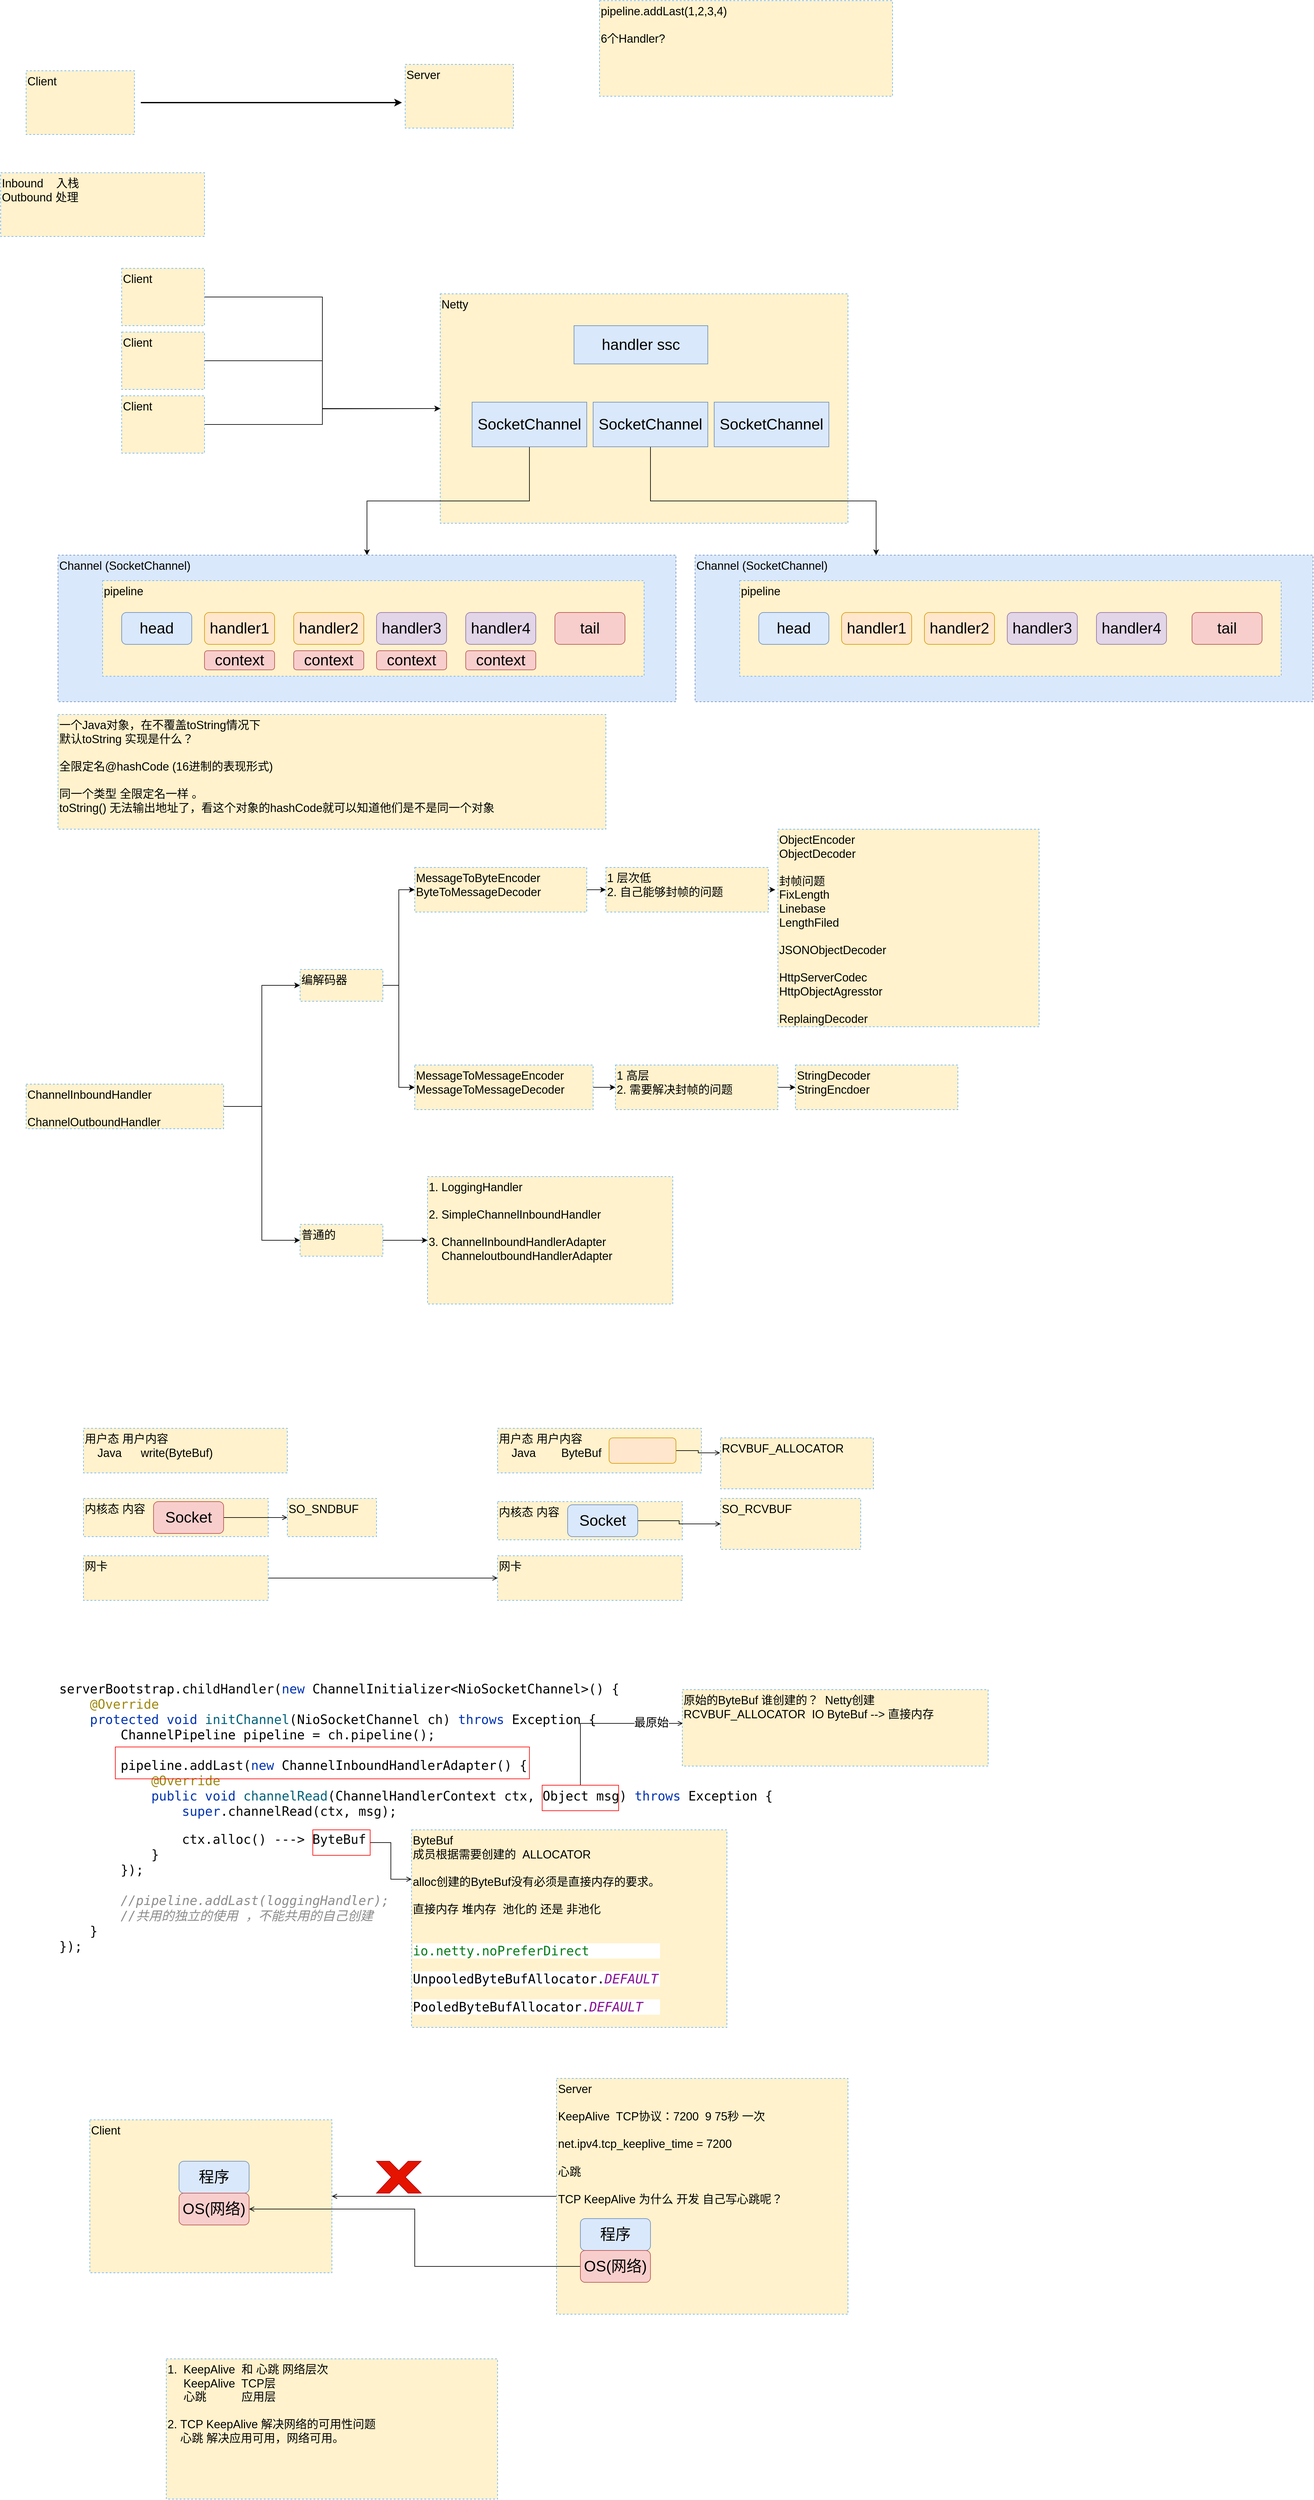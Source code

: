 <mxfile version="20.3.0" type="device" pages="4"><diagram id="_v1ae-L_Mb6zjTBGq25y" name="第 1 页"><mxGraphModel dx="1664" dy="850" grid="1" gridSize="10" guides="1" tooltips="1" connect="1" arrows="1" fold="1" page="1" pageScale="1" pageWidth="1920" pageHeight="1200" math="0" shadow="0"><root><mxCell id="0"/><mxCell id="1" parent="0"/><mxCell id="KtC8EjP8yo1w8TLKdX4m-14" value="Channel (SocketChannel)" style="text;html=1;strokeColor=#6c8ebf;fillColor=#dae8fc;align=left;verticalAlign=top;whiteSpace=wrap;rounded=0;fontSize=18;dashed=1;shadow=0;glass=0;" parent="1" vertex="1"><mxGeometry x="110" y="930" width="970" height="230" as="geometry"/></mxCell><mxCell id="KtC8EjP8yo1w8TLKdX4m-1" value="pipeline&amp;nbsp;&amp;nbsp;&lt;br&gt;&lt;br&gt;" style="text;html=1;strokeColor=#66B2FF;fillColor=#fff2cc;align=left;verticalAlign=top;whiteSpace=wrap;rounded=0;fontSize=18;dashed=1;shadow=0;glass=0;" parent="1" vertex="1"><mxGeometry x="180" y="970" width="850" height="150" as="geometry"/></mxCell><mxCell id="KtC8EjP8yo1w8TLKdX4m-2" value="head" style="text;html=1;strokeColor=#6c8ebf;fillColor=#dae8fc;align=center;verticalAlign=middle;whiteSpace=wrap;rounded=1;fontSize=24;" parent="1" vertex="1"><mxGeometry x="210" y="1020" width="110" height="50" as="geometry"/></mxCell><mxCell id="KtC8EjP8yo1w8TLKdX4m-3" value="tail" style="text;html=1;strokeColor=#b85450;fillColor=#f8cecc;align=center;verticalAlign=middle;whiteSpace=wrap;rounded=1;fontSize=24;" parent="1" vertex="1"><mxGeometry x="890" y="1020" width="110" height="50" as="geometry"/></mxCell><mxCell id="KtC8EjP8yo1w8TLKdX4m-4" value="handler1" style="text;html=1;strokeColor=#d79b00;fillColor=#ffe6cc;align=center;verticalAlign=middle;whiteSpace=wrap;rounded=1;fontSize=24;" parent="1" vertex="1"><mxGeometry x="340" y="1020" width="110" height="50" as="geometry"/></mxCell><mxCell id="KtC8EjP8yo1w8TLKdX4m-5" value="handler2" style="text;html=1;strokeColor=#d79b00;fillColor=#ffe6cc;align=center;verticalAlign=middle;whiteSpace=wrap;rounded=1;fontSize=24;" parent="1" vertex="1"><mxGeometry x="480" y="1020" width="110" height="50" as="geometry"/></mxCell><mxCell id="KtC8EjP8yo1w8TLKdX4m-6" value="handler3" style="text;html=1;strokeColor=#9673a6;fillColor=#e1d5e7;align=center;verticalAlign=middle;whiteSpace=wrap;rounded=1;fontSize=24;" parent="1" vertex="1"><mxGeometry x="610" y="1020" width="110" height="50" as="geometry"/></mxCell><mxCell id="KtC8EjP8yo1w8TLKdX4m-7" value="handler4" style="text;html=1;strokeColor=#9673a6;fillColor=#e1d5e7;align=center;verticalAlign=middle;whiteSpace=wrap;rounded=1;fontSize=24;" parent="1" vertex="1"><mxGeometry x="750" y="1020" width="110" height="50" as="geometry"/></mxCell><mxCell id="KtC8EjP8yo1w8TLKdX4m-8" value="Client" style="text;html=1;strokeColor=#66B2FF;fillColor=#fff2cc;align=left;verticalAlign=top;whiteSpace=wrap;rounded=0;fontSize=18;dashed=1;shadow=0;glass=0;" parent="1" vertex="1"><mxGeometry x="60" y="170" width="170" height="100" as="geometry"/></mxCell><mxCell id="KtC8EjP8yo1w8TLKdX4m-9" value="Server" style="text;html=1;strokeColor=#66B2FF;fillColor=#fff2cc;align=left;verticalAlign=top;whiteSpace=wrap;rounded=0;fontSize=18;dashed=1;shadow=0;glass=0;" parent="1" vertex="1"><mxGeometry x="655" y="160" width="170" height="100" as="geometry"/></mxCell><mxCell id="KtC8EjP8yo1w8TLKdX4m-10" value="" style="endArrow=classic;html=1;fontSize=26;strokeWidth=2;rounded=0;" parent="1" edge="1"><mxGeometry width="50" height="50" relative="1" as="geometry"><mxPoint x="240" y="220" as="sourcePoint"/><mxPoint x="650" y="220" as="targetPoint"/></mxGeometry></mxCell><mxCell id="KtC8EjP8yo1w8TLKdX4m-11" value="Inbound&amp;nbsp; &amp;nbsp; 入栈&lt;br&gt;Outbound 处理&amp;nbsp;" style="text;html=1;strokeColor=#66B2FF;fillColor=#fff2cc;align=left;verticalAlign=top;whiteSpace=wrap;rounded=0;fontSize=18;dashed=1;shadow=0;glass=0;" parent="1" vertex="1"><mxGeometry x="20" y="330" width="320" height="100" as="geometry"/></mxCell><mxCell id="KtC8EjP8yo1w8TLKdX4m-12" value="pipeline.addLast(1,2,3,4)&lt;br&gt;&lt;br&gt;6个Handler?&amp;nbsp;&amp;nbsp;&lt;br&gt;" style="text;html=1;strokeColor=#66B2FF;fillColor=#fff2cc;align=left;verticalAlign=top;whiteSpace=wrap;rounded=0;fontSize=18;dashed=1;shadow=0;glass=0;" parent="1" vertex="1"><mxGeometry x="960" y="60" width="460" height="150" as="geometry"/></mxCell><mxCell id="KtC8EjP8yo1w8TLKdX4m-33" style="edgeStyle=orthogonalEdgeStyle;rounded=0;orthogonalLoop=1;jettySize=auto;html=1;exitX=1;exitY=0.5;exitDx=0;exitDy=0;" parent="1" source="KtC8EjP8yo1w8TLKdX4m-15" target="KtC8EjP8yo1w8TLKdX4m-18" edge="1"><mxGeometry relative="1" as="geometry"/></mxCell><mxCell id="KtC8EjP8yo1w8TLKdX4m-15" value="Client" style="text;html=1;strokeColor=#66B2FF;fillColor=#fff2cc;align=left;verticalAlign=top;whiteSpace=wrap;rounded=0;fontSize=18;dashed=1;shadow=0;glass=0;" parent="1" vertex="1"><mxGeometry x="210" y="480" width="130" height="90" as="geometry"/></mxCell><mxCell id="KtC8EjP8yo1w8TLKdX4m-34" style="edgeStyle=orthogonalEdgeStyle;rounded=0;orthogonalLoop=1;jettySize=auto;html=1;exitX=1;exitY=0.5;exitDx=0;exitDy=0;" parent="1" source="KtC8EjP8yo1w8TLKdX4m-16" target="KtC8EjP8yo1w8TLKdX4m-18" edge="1"><mxGeometry relative="1" as="geometry"/></mxCell><mxCell id="KtC8EjP8yo1w8TLKdX4m-16" value="Client" style="text;html=1;strokeColor=#66B2FF;fillColor=#fff2cc;align=left;verticalAlign=top;whiteSpace=wrap;rounded=0;fontSize=18;dashed=1;shadow=0;glass=0;" parent="1" vertex="1"><mxGeometry x="210" y="580" width="130" height="90" as="geometry"/></mxCell><mxCell id="KtC8EjP8yo1w8TLKdX4m-35" style="edgeStyle=orthogonalEdgeStyle;rounded=0;orthogonalLoop=1;jettySize=auto;html=1;exitX=1;exitY=0.5;exitDx=0;exitDy=0;" parent="1" source="KtC8EjP8yo1w8TLKdX4m-17" edge="1"><mxGeometry relative="1" as="geometry"><mxPoint x="710" y="700" as="targetPoint"/></mxGeometry></mxCell><mxCell id="KtC8EjP8yo1w8TLKdX4m-17" value="Client" style="text;html=1;strokeColor=#66B2FF;fillColor=#fff2cc;align=left;verticalAlign=top;whiteSpace=wrap;rounded=0;fontSize=18;dashed=1;shadow=0;glass=0;" parent="1" vertex="1"><mxGeometry x="210" y="680" width="130" height="90" as="geometry"/></mxCell><mxCell id="KtC8EjP8yo1w8TLKdX4m-18" value="Netty" style="text;html=1;strokeColor=#66B2FF;fillColor=#fff2cc;align=left;verticalAlign=top;whiteSpace=wrap;rounded=0;fontSize=18;dashed=1;shadow=0;glass=0;" parent="1" vertex="1"><mxGeometry x="710" y="520" width="640" height="360" as="geometry"/></mxCell><mxCell id="KtC8EjP8yo1w8TLKdX4m-19" value="handler ssc" style="text;html=1;strokeColor=#6c8ebf;fillColor=#dae8fc;align=center;verticalAlign=middle;whiteSpace=wrap;rounded=0;fontSize=24;" parent="1" vertex="1"><mxGeometry x="920" y="570" width="210" height="60" as="geometry"/></mxCell><mxCell id="KtC8EjP8yo1w8TLKdX4m-23" style="edgeStyle=orthogonalEdgeStyle;rounded=0;orthogonalLoop=1;jettySize=auto;html=1;exitX=0.5;exitY=1;exitDx=0;exitDy=0;" parent="1" source="KtC8EjP8yo1w8TLKdX4m-20" target="KtC8EjP8yo1w8TLKdX4m-14" edge="1"><mxGeometry relative="1" as="geometry"/></mxCell><mxCell id="KtC8EjP8yo1w8TLKdX4m-20" value="SocketChannel" style="text;html=1;strokeColor=#6c8ebf;fillColor=#dae8fc;align=center;verticalAlign=middle;whiteSpace=wrap;rounded=0;fontSize=24;" parent="1" vertex="1"><mxGeometry x="760" y="690" width="180" height="70" as="geometry"/></mxCell><mxCell id="KtC8EjP8yo1w8TLKdX4m-26" style="edgeStyle=orthogonalEdgeStyle;rounded=0;orthogonalLoop=1;jettySize=auto;html=1;exitX=0.5;exitY=1;exitDx=0;exitDy=0;entryX=0.293;entryY=0;entryDx=0;entryDy=0;entryPerimeter=0;" parent="1" source="KtC8EjP8yo1w8TLKdX4m-21" target="KtC8EjP8yo1w8TLKdX4m-24" edge="1"><mxGeometry relative="1" as="geometry"/></mxCell><mxCell id="KtC8EjP8yo1w8TLKdX4m-21" value="SocketChannel" style="text;html=1;strokeColor=#6c8ebf;fillColor=#dae8fc;align=center;verticalAlign=middle;whiteSpace=wrap;rounded=0;fontSize=24;" parent="1" vertex="1"><mxGeometry x="950" y="690" width="180" height="70" as="geometry"/></mxCell><mxCell id="KtC8EjP8yo1w8TLKdX4m-22" value="SocketChannel" style="text;html=1;strokeColor=#6c8ebf;fillColor=#dae8fc;align=center;verticalAlign=middle;whiteSpace=wrap;rounded=0;fontSize=24;" parent="1" vertex="1"><mxGeometry x="1140" y="690" width="180" height="70" as="geometry"/></mxCell><mxCell id="KtC8EjP8yo1w8TLKdX4m-24" value="Channel (SocketChannel)" style="text;html=1;strokeColor=#6c8ebf;fillColor=#dae8fc;align=left;verticalAlign=top;whiteSpace=wrap;rounded=0;fontSize=18;dashed=1;shadow=0;glass=0;" parent="1" vertex="1"><mxGeometry x="1110" y="930" width="970" height="230" as="geometry"/></mxCell><mxCell id="KtC8EjP8yo1w8TLKdX4m-25" value="pipeline&amp;nbsp;&amp;nbsp;&lt;br&gt;&lt;br&gt;" style="text;html=1;strokeColor=#66B2FF;fillColor=#fff2cc;align=left;verticalAlign=top;whiteSpace=wrap;rounded=0;fontSize=18;dashed=1;shadow=0;glass=0;" parent="1" vertex="1"><mxGeometry x="1180" y="970" width="850" height="150" as="geometry"/></mxCell><mxCell id="KtC8EjP8yo1w8TLKdX4m-27" value="head" style="text;html=1;strokeColor=#6c8ebf;fillColor=#dae8fc;align=center;verticalAlign=middle;whiteSpace=wrap;rounded=1;fontSize=24;" parent="1" vertex="1"><mxGeometry x="1210" y="1020" width="110" height="50" as="geometry"/></mxCell><mxCell id="KtC8EjP8yo1w8TLKdX4m-28" value="tail" style="text;html=1;strokeColor=#b85450;fillColor=#f8cecc;align=center;verticalAlign=middle;whiteSpace=wrap;rounded=1;fontSize=24;" parent="1" vertex="1"><mxGeometry x="1890" y="1020" width="110" height="50" as="geometry"/></mxCell><mxCell id="KtC8EjP8yo1w8TLKdX4m-29" value="handler1" style="text;html=1;strokeColor=#d79b00;fillColor=#ffe6cc;align=center;verticalAlign=middle;whiteSpace=wrap;rounded=1;fontSize=24;" parent="1" vertex="1"><mxGeometry x="1340" y="1020" width="110" height="50" as="geometry"/></mxCell><mxCell id="KtC8EjP8yo1w8TLKdX4m-30" value="handler2" style="text;html=1;strokeColor=#d79b00;fillColor=#ffe6cc;align=center;verticalAlign=middle;whiteSpace=wrap;rounded=1;fontSize=24;" parent="1" vertex="1"><mxGeometry x="1470" y="1020" width="110" height="50" as="geometry"/></mxCell><mxCell id="KtC8EjP8yo1w8TLKdX4m-31" value="handler3" style="text;html=1;strokeColor=#9673a6;fillColor=#e1d5e7;align=center;verticalAlign=middle;whiteSpace=wrap;rounded=1;fontSize=24;" parent="1" vertex="1"><mxGeometry x="1600" y="1020" width="110" height="50" as="geometry"/></mxCell><mxCell id="KtC8EjP8yo1w8TLKdX4m-32" value="handler4" style="text;html=1;strokeColor=#9673a6;fillColor=#e1d5e7;align=center;verticalAlign=middle;whiteSpace=wrap;rounded=1;fontSize=24;" parent="1" vertex="1"><mxGeometry x="1740" y="1020" width="110" height="50" as="geometry"/></mxCell><mxCell id="KtC8EjP8yo1w8TLKdX4m-36" value="一个Java对象，在不覆盖toString情况下&lt;br&gt;默认toString 实现是什么？&lt;br&gt;&lt;br&gt;全限定名@hashCode (16进制的表现形式)&lt;br&gt;&lt;br&gt;同一个类型 全限定名一样 。&lt;br&gt;toString() 无法输出地址了，看这个对象的hashCode就可以知道他们是不是同一个对象" style="text;html=1;strokeColor=#66B2FF;fillColor=#fff2cc;align=left;verticalAlign=top;whiteSpace=wrap;rounded=0;fontSize=18;dashed=1;shadow=0;glass=0;" parent="1" vertex="1"><mxGeometry x="110" y="1180" width="860" height="180" as="geometry"/></mxCell><mxCell id="KtC8EjP8yo1w8TLKdX4m-37" value="context" style="text;html=1;strokeColor=#b85450;fillColor=#f8cecc;align=center;verticalAlign=middle;whiteSpace=wrap;rounded=1;fontSize=24;" parent="1" vertex="1"><mxGeometry x="340" y="1080" width="110" height="30" as="geometry"/></mxCell><mxCell id="KtC8EjP8yo1w8TLKdX4m-38" value="context" style="text;html=1;strokeColor=#b85450;fillColor=#f8cecc;align=center;verticalAlign=middle;whiteSpace=wrap;rounded=1;fontSize=24;" parent="1" vertex="1"><mxGeometry x="480" y="1080" width="110" height="30" as="geometry"/></mxCell><mxCell id="KtC8EjP8yo1w8TLKdX4m-39" value="context" style="text;html=1;strokeColor=#b85450;fillColor=#f8cecc;align=center;verticalAlign=middle;whiteSpace=wrap;rounded=1;fontSize=24;" parent="1" vertex="1"><mxGeometry x="750" y="1080" width="110" height="30" as="geometry"/></mxCell><mxCell id="KtC8EjP8yo1w8TLKdX4m-40" value="context" style="text;html=1;strokeColor=#b85450;fillColor=#f8cecc;align=center;verticalAlign=middle;whiteSpace=wrap;rounded=1;fontSize=24;" parent="1" vertex="1"><mxGeometry x="610" y="1080" width="110" height="30" as="geometry"/></mxCell><mxCell id="I2hVo6YY6sBi6OS7w7gV-11" style="edgeStyle=orthogonalEdgeStyle;rounded=0;orthogonalLoop=1;jettySize=auto;html=1;exitX=1;exitY=0.5;exitDx=0;exitDy=0;entryX=0;entryY=0.5;entryDx=0;entryDy=0;" parent="1" source="I2hVo6YY6sBi6OS7w7gV-1" target="I2hVo6YY6sBi6OS7w7gV-2" edge="1"><mxGeometry relative="1" as="geometry"/></mxCell><mxCell id="I2hVo6YY6sBi6OS7w7gV-19" style="edgeStyle=orthogonalEdgeStyle;rounded=0;orthogonalLoop=1;jettySize=auto;html=1;exitX=1;exitY=0.5;exitDx=0;exitDy=0;entryX=0;entryY=0.5;entryDx=0;entryDy=0;" parent="1" source="I2hVo6YY6sBi6OS7w7gV-1" target="I2hVo6YY6sBi6OS7w7gV-3" edge="1"><mxGeometry relative="1" as="geometry"/></mxCell><mxCell id="I2hVo6YY6sBi6OS7w7gV-1" value="ChannelInboundHandler&lt;br&gt;&lt;br&gt;ChannelOutboundHandler" style="text;html=1;strokeColor=#66B2FF;fillColor=#fff2cc;align=left;verticalAlign=top;whiteSpace=wrap;rounded=0;fontSize=18;dashed=1;shadow=0;glass=0;" parent="1" vertex="1"><mxGeometry x="60" y="1760" width="310" height="70" as="geometry"/></mxCell><mxCell id="I2hVo6YY6sBi6OS7w7gV-12" style="edgeStyle=orthogonalEdgeStyle;rounded=0;orthogonalLoop=1;jettySize=auto;html=1;exitX=1;exitY=0.5;exitDx=0;exitDy=0;entryX=0;entryY=0.5;entryDx=0;entryDy=0;" parent="1" source="I2hVo6YY6sBi6OS7w7gV-2" target="I2hVo6YY6sBi6OS7w7gV-4" edge="1"><mxGeometry relative="1" as="geometry"/></mxCell><mxCell id="I2hVo6YY6sBi6OS7w7gV-13" style="edgeStyle=orthogonalEdgeStyle;rounded=0;orthogonalLoop=1;jettySize=auto;html=1;exitX=1;exitY=0.5;exitDx=0;exitDy=0;entryX=0;entryY=0.5;entryDx=0;entryDy=0;" parent="1" source="I2hVo6YY6sBi6OS7w7gV-2" target="I2hVo6YY6sBi6OS7w7gV-5" edge="1"><mxGeometry relative="1" as="geometry"/></mxCell><mxCell id="I2hVo6YY6sBi6OS7w7gV-2" value="编解码器" style="text;html=1;strokeColor=#66B2FF;fillColor=#fff2cc;align=left;verticalAlign=top;whiteSpace=wrap;rounded=0;fontSize=18;dashed=1;shadow=0;glass=0;" parent="1" vertex="1"><mxGeometry x="490" y="1580" width="130" height="50" as="geometry"/></mxCell><mxCell id="I2hVo6YY6sBi6OS7w7gV-20" style="edgeStyle=orthogonalEdgeStyle;rounded=0;orthogonalLoop=1;jettySize=auto;html=1;exitX=1;exitY=0.5;exitDx=0;exitDy=0;" parent="1" source="I2hVo6YY6sBi6OS7w7gV-3" target="I2hVo6YY6sBi6OS7w7gV-10" edge="1"><mxGeometry relative="1" as="geometry"/></mxCell><mxCell id="I2hVo6YY6sBi6OS7w7gV-3" value="普通的" style="text;html=1;strokeColor=#66B2FF;fillColor=#fff2cc;align=left;verticalAlign=top;whiteSpace=wrap;rounded=0;fontSize=18;dashed=1;shadow=0;glass=0;" parent="1" vertex="1"><mxGeometry x="490" y="1980" width="130" height="50" as="geometry"/></mxCell><mxCell id="I2hVo6YY6sBi6OS7w7gV-15" style="edgeStyle=orthogonalEdgeStyle;rounded=0;orthogonalLoop=1;jettySize=auto;html=1;exitX=1;exitY=0.5;exitDx=0;exitDy=0;" parent="1" source="I2hVo6YY6sBi6OS7w7gV-4" target="I2hVo6YY6sBi6OS7w7gV-6" edge="1"><mxGeometry relative="1" as="geometry"/></mxCell><mxCell id="I2hVo6YY6sBi6OS7w7gV-4" value="MessageToByteEncoder&lt;br&gt;ByteToMessageDecoder" style="text;html=1;strokeColor=#66B2FF;fillColor=#fff2cc;align=left;verticalAlign=top;whiteSpace=wrap;rounded=0;fontSize=18;dashed=1;shadow=0;glass=0;" parent="1" vertex="1"><mxGeometry x="670" y="1420" width="270" height="70" as="geometry"/></mxCell><mxCell id="I2hVo6YY6sBi6OS7w7gV-17" style="edgeStyle=orthogonalEdgeStyle;rounded=0;orthogonalLoop=1;jettySize=auto;html=1;exitX=1;exitY=0.5;exitDx=0;exitDy=0;entryX=0;entryY=0.5;entryDx=0;entryDy=0;" parent="1" source="I2hVo6YY6sBi6OS7w7gV-5" target="I2hVo6YY6sBi6OS7w7gV-7" edge="1"><mxGeometry relative="1" as="geometry"/></mxCell><mxCell id="I2hVo6YY6sBi6OS7w7gV-5" value="MessageToMessageEncoder&lt;br&gt;MessageToMessageDecoder" style="text;html=1;strokeColor=#66B2FF;fillColor=#fff2cc;align=left;verticalAlign=top;whiteSpace=wrap;rounded=0;fontSize=18;dashed=1;shadow=0;glass=0;" parent="1" vertex="1"><mxGeometry x="670" y="1730" width="280" height="70" as="geometry"/></mxCell><mxCell id="I2hVo6YY6sBi6OS7w7gV-16" style="edgeStyle=orthogonalEdgeStyle;rounded=0;orthogonalLoop=1;jettySize=auto;html=1;exitX=1;exitY=0.5;exitDx=0;exitDy=0;entryX=-0.01;entryY=0.308;entryDx=0;entryDy=0;entryPerimeter=0;" parent="1" source="I2hVo6YY6sBi6OS7w7gV-6" target="I2hVo6YY6sBi6OS7w7gV-8" edge="1"><mxGeometry relative="1" as="geometry"/></mxCell><mxCell id="I2hVo6YY6sBi6OS7w7gV-6" value="1 层次低&lt;br&gt;2. 自己能够封帧的问题" style="text;html=1;strokeColor=#66B2FF;fillColor=#fff2cc;align=left;verticalAlign=top;whiteSpace=wrap;rounded=0;fontSize=18;dashed=1;shadow=0;glass=0;" parent="1" vertex="1"><mxGeometry x="970" y="1420" width="255" height="70" as="geometry"/></mxCell><mxCell id="I2hVo6YY6sBi6OS7w7gV-18" style="edgeStyle=orthogonalEdgeStyle;rounded=0;orthogonalLoop=1;jettySize=auto;html=1;exitX=1;exitY=0.5;exitDx=0;exitDy=0;" parent="1" source="I2hVo6YY6sBi6OS7w7gV-7" target="I2hVo6YY6sBi6OS7w7gV-9" edge="1"><mxGeometry relative="1" as="geometry"/></mxCell><mxCell id="I2hVo6YY6sBi6OS7w7gV-7" value="1 高层&lt;br&gt;2. 需要解决封帧的问题" style="text;html=1;strokeColor=#66B2FF;fillColor=#fff2cc;align=left;verticalAlign=top;whiteSpace=wrap;rounded=0;fontSize=18;dashed=1;shadow=0;glass=0;" parent="1" vertex="1"><mxGeometry x="985" y="1730" width="255" height="70" as="geometry"/></mxCell><mxCell id="I2hVo6YY6sBi6OS7w7gV-8" value="ObjectEncoder&lt;br&gt;ObjectDecoder&lt;br&gt;&lt;br&gt;封帧问题&lt;br&gt;FixLength&lt;br&gt;Linebase&lt;br&gt;LengthFiled&lt;br&gt;&lt;br&gt;JSONObjectDecoder&lt;br&gt;&lt;br&gt;HttpServerCodec&lt;br&gt;HttpObjectAgresstor&lt;br&gt;&lt;br&gt;ReplaingDecoder" style="text;html=1;strokeColor=#66B2FF;fillColor=#fff2cc;align=left;verticalAlign=top;whiteSpace=wrap;rounded=0;fontSize=18;dashed=1;shadow=0;glass=0;" parent="1" vertex="1"><mxGeometry x="1240" y="1360" width="410" height="310" as="geometry"/></mxCell><mxCell id="I2hVo6YY6sBi6OS7w7gV-9" value="StringDecoder&lt;br&gt;StringEncdoer" style="text;html=1;strokeColor=#66B2FF;fillColor=#fff2cc;align=left;verticalAlign=top;whiteSpace=wrap;rounded=0;fontSize=18;dashed=1;shadow=0;glass=0;" parent="1" vertex="1"><mxGeometry x="1267.5" y="1730" width="255" height="70" as="geometry"/></mxCell><mxCell id="I2hVo6YY6sBi6OS7w7gV-10" value="1. LoggingHandler&lt;br&gt;&lt;br&gt;2. SimpleChannelInboundHandler&amp;nbsp;&lt;br&gt;&lt;br&gt;3. ChannelInboundHandlerAdapter&lt;br&gt;&amp;nbsp; &amp;nbsp; ChanneloutboundHandlerAdapter" style="text;html=1;strokeColor=#66B2FF;fillColor=#fff2cc;align=left;verticalAlign=top;whiteSpace=wrap;rounded=0;fontSize=18;dashed=1;shadow=0;glass=0;" parent="1" vertex="1"><mxGeometry x="690" y="1905" width="385" height="200" as="geometry"/></mxCell><mxCell id="qh3FNMIdgqpq4uFIGpIV-1" value="用户态 用户内容&lt;br&gt;&amp;nbsp; &amp;nbsp; Java&amp;nbsp; &amp;nbsp; &amp;nbsp; write(ByteBuf)" style="text;html=1;strokeColor=#66B2FF;fillColor=#fff2cc;align=left;verticalAlign=top;whiteSpace=wrap;rounded=0;fontSize=18;dashed=1;shadow=0;glass=0;" parent="1" vertex="1"><mxGeometry x="150" y="2300" width="320" height="70" as="geometry"/></mxCell><mxCell id="qh3FNMIdgqpq4uFIGpIV-2" value="内核态 内容&amp;nbsp;" style="text;html=1;strokeColor=#66B2FF;fillColor=#fff2cc;align=left;verticalAlign=top;whiteSpace=wrap;rounded=0;fontSize=18;dashed=1;shadow=0;glass=0;" parent="1" vertex="1"><mxGeometry x="150" y="2410" width="290" height="60" as="geometry"/></mxCell><mxCell id="qh3FNMIdgqpq4uFIGpIV-9" style="edgeStyle=orthogonalEdgeStyle;rounded=0;orthogonalLoop=1;jettySize=auto;html=1;exitX=1;exitY=0.5;exitDx=0;exitDy=0;fontSize=18;startArrow=none;startFill=0;endArrow=open;endFill=0;" parent="1" source="qh3FNMIdgqpq4uFIGpIV-3" target="qh3FNMIdgqpq4uFIGpIV-5" edge="1"><mxGeometry relative="1" as="geometry"/></mxCell><mxCell id="qh3FNMIdgqpq4uFIGpIV-3" value="网卡" style="text;html=1;strokeColor=#66B2FF;fillColor=#fff2cc;align=left;verticalAlign=top;whiteSpace=wrap;rounded=0;fontSize=18;dashed=1;shadow=0;glass=0;" parent="1" vertex="1"><mxGeometry x="150" y="2500" width="290" height="70" as="geometry"/></mxCell><mxCell id="qh3FNMIdgqpq4uFIGpIV-16" style="edgeStyle=orthogonalEdgeStyle;rounded=0;orthogonalLoop=1;jettySize=auto;html=1;exitX=1;exitY=0.5;exitDx=0;exitDy=0;entryX=0;entryY=0.5;entryDx=0;entryDy=0;fontSize=18;startArrow=none;startFill=0;endArrow=open;endFill=0;" parent="1" source="qh3FNMIdgqpq4uFIGpIV-4" target="qh3FNMIdgqpq4uFIGpIV-15" edge="1"><mxGeometry relative="1" as="geometry"/></mxCell><mxCell id="qh3FNMIdgqpq4uFIGpIV-4" value="Socket" style="text;html=1;strokeColor=#b85450;fillColor=#f8cecc;align=center;verticalAlign=middle;whiteSpace=wrap;rounded=1;fontSize=24;" parent="1" vertex="1"><mxGeometry x="260" y="2415" width="110" height="50" as="geometry"/></mxCell><mxCell id="qh3FNMIdgqpq4uFIGpIV-5" value="网卡" style="text;html=1;strokeColor=#66B2FF;fillColor=#fff2cc;align=left;verticalAlign=top;whiteSpace=wrap;rounded=0;fontSize=18;dashed=1;shadow=0;glass=0;" parent="1" vertex="1"><mxGeometry x="800" y="2500" width="290" height="70" as="geometry"/></mxCell><mxCell id="qh3FNMIdgqpq4uFIGpIV-6" value="内核态 内容&amp;nbsp;" style="text;html=1;strokeColor=#66B2FF;fillColor=#fff2cc;align=left;verticalAlign=top;whiteSpace=wrap;rounded=0;fontSize=18;dashed=1;shadow=0;glass=0;" parent="1" vertex="1"><mxGeometry x="800" y="2415" width="290" height="60" as="geometry"/></mxCell><mxCell id="qh3FNMIdgqpq4uFIGpIV-14" style="edgeStyle=orthogonalEdgeStyle;rounded=0;orthogonalLoop=1;jettySize=auto;html=1;exitX=1;exitY=0.5;exitDx=0;exitDy=0;entryX=0;entryY=0.5;entryDx=0;entryDy=0;fontSize=18;startArrow=none;startFill=0;endArrow=open;endFill=0;" parent="1" source="qh3FNMIdgqpq4uFIGpIV-7" target="qh3FNMIdgqpq4uFIGpIV-13" edge="1"><mxGeometry relative="1" as="geometry"/></mxCell><mxCell id="qh3FNMIdgqpq4uFIGpIV-7" value="Socket" style="text;html=1;strokeColor=#6c8ebf;fillColor=#dae8fc;align=center;verticalAlign=middle;whiteSpace=wrap;rounded=1;fontSize=24;" parent="1" vertex="1"><mxGeometry x="910" y="2420" width="110" height="50" as="geometry"/></mxCell><mxCell id="qh3FNMIdgqpq4uFIGpIV-8" value="用户态 用户内容&lt;br&gt;&amp;nbsp; &amp;nbsp; Java&amp;nbsp; &amp;nbsp; &amp;nbsp; &amp;nbsp; ByteBuf" style="text;html=1;strokeColor=#66B2FF;fillColor=#fff2cc;align=left;verticalAlign=top;whiteSpace=wrap;rounded=0;fontSize=18;dashed=1;shadow=0;glass=0;" parent="1" vertex="1"><mxGeometry x="800" y="2300" width="320" height="70" as="geometry"/></mxCell><mxCell id="qh3FNMIdgqpq4uFIGpIV-12" style="edgeStyle=orthogonalEdgeStyle;rounded=0;orthogonalLoop=1;jettySize=auto;html=1;exitX=1;exitY=0.5;exitDx=0;exitDy=0;entryX=-0.003;entryY=0.294;entryDx=0;entryDy=0;entryPerimeter=0;fontSize=18;startArrow=none;startFill=0;endArrow=open;endFill=0;" parent="1" source="qh3FNMIdgqpq4uFIGpIV-10" target="qh3FNMIdgqpq4uFIGpIV-11" edge="1"><mxGeometry relative="1" as="geometry"/></mxCell><mxCell id="qh3FNMIdgqpq4uFIGpIV-10" value="" style="text;html=1;strokeColor=#d79b00;fillColor=#ffe6cc;align=center;verticalAlign=middle;whiteSpace=wrap;rounded=1;fontSize=24;" parent="1" vertex="1"><mxGeometry x="975" y="2315" width="105" height="40" as="geometry"/></mxCell><mxCell id="qh3FNMIdgqpq4uFIGpIV-11" value="RCVBUF_ALLOCATOR" style="text;html=1;strokeColor=#66B2FF;fillColor=#fff2cc;align=left;verticalAlign=top;whiteSpace=wrap;rounded=0;fontSize=18;dashed=1;shadow=0;glass=0;" parent="1" vertex="1"><mxGeometry x="1150" y="2315" width="240" height="80" as="geometry"/></mxCell><mxCell id="qh3FNMIdgqpq4uFIGpIV-13" value="SO_RCVBUF" style="text;html=1;strokeColor=#66B2FF;fillColor=#fff2cc;align=left;verticalAlign=top;whiteSpace=wrap;rounded=0;fontSize=18;dashed=1;shadow=0;glass=0;" parent="1" vertex="1"><mxGeometry x="1150" y="2410" width="220" height="80" as="geometry"/></mxCell><mxCell id="qh3FNMIdgqpq4uFIGpIV-15" value="SO_SNDBUF" style="text;html=1;strokeColor=#66B2FF;fillColor=#fff2cc;align=left;verticalAlign=top;whiteSpace=wrap;rounded=0;fontSize=18;dashed=1;shadow=0;glass=0;" parent="1" vertex="1"><mxGeometry x="470" y="2410" width="140" height="60" as="geometry"/></mxCell><mxCell id="qh3FNMIdgqpq4uFIGpIV-17" value="&lt;pre style=&quot;background-color:#ffffff;color:#080808;font-family:'JetBrains Mono',monospace;font-size:15.0pt;&quot;&gt;&lt;span style=&quot;color:#000000;&quot;&gt;serverBootstrap&lt;/span&gt;.childHandler(&lt;span style=&quot;color:#0033b3;&quot;&gt;new &lt;/span&gt;&lt;span style=&quot;color:#000000;&quot;&gt;ChannelInitializer&lt;/span&gt;&amp;lt;&lt;span style=&quot;color:#000000;&quot;&gt;NioSocketChannel&lt;/span&gt;&amp;gt;() {&lt;br&gt;    &lt;span style=&quot;color:#9e880d;&quot;&gt;@Override&lt;br&gt;&lt;/span&gt;&lt;span style=&quot;color:#9e880d;&quot;&gt;    &lt;/span&gt;&lt;span style=&quot;color:#0033b3;&quot;&gt;protected void &lt;/span&gt;&lt;span style=&quot;color:#00627a;&quot;&gt;initChannel&lt;/span&gt;(&lt;span style=&quot;color:#000000;&quot;&gt;NioSocketChannel &lt;/span&gt;ch) &lt;span style=&quot;color:#0033b3;&quot;&gt;throws &lt;/span&gt;&lt;span style=&quot;color:#000000;&quot;&gt;Exception &lt;/span&gt;{&lt;br&gt;        &lt;span style=&quot;color:#000000;&quot;&gt;ChannelPipeline pipeline &lt;/span&gt;= ch.pipeline();&lt;br&gt;&lt;br&gt;        &lt;span style=&quot;color:#000000;&quot;&gt;pipeline&lt;/span&gt;.addLast(&lt;span style=&quot;color:#0033b3;&quot;&gt;new &lt;/span&gt;&lt;span style=&quot;color:#000000;&quot;&gt;ChannelInboundHandlerAdapter&lt;/span&gt;() {&lt;br&gt;            &lt;span style=&quot;color:#9e880d;&quot;&gt;@Override&lt;br&gt;&lt;/span&gt;&lt;span style=&quot;color:#9e880d;&quot;&gt;            &lt;/span&gt;&lt;span style=&quot;color:#0033b3;&quot;&gt;public void &lt;/span&gt;&lt;span style=&quot;color:#00627a;&quot;&gt;channelRead&lt;/span&gt;(&lt;span style=&quot;color:#000000;&quot;&gt;ChannelHandlerContext &lt;/span&gt;ctx, &lt;span style=&quot;color:#000000;&quot;&gt;Object &lt;/span&gt;msg) &lt;span style=&quot;color:#0033b3;&quot;&gt;throws &lt;/span&gt;&lt;span style=&quot;color:#000000;&quot;&gt;Exception &lt;/span&gt;{&lt;br&gt;                &lt;span style=&quot;color:#0033b3;&quot;&gt;super&lt;/span&gt;.channelRead(ctx, msg);&lt;/pre&gt;&lt;pre style=&quot;background-color:#ffffff;color:#080808;font-family:'JetBrains Mono',monospace;font-size:15.0pt;&quot;&gt;                ctx.alloc() ---&amp;gt; ByteBuf&lt;br&gt;            }&lt;br&gt;        });&lt;br&gt;&lt;br&gt;        &lt;span style=&quot;color:#8c8c8c;font-style:italic;&quot;&gt;//pipeline.addLast(loggingHandler);&lt;br&gt;&lt;/span&gt;&lt;span style=&quot;color:#8c8c8c;font-style:italic;&quot;&gt;        //&lt;/span&gt;&lt;span style=&quot;color:#8c8c8c;font-style:italic;font-family:'Menlo-Regular',monospace;&quot;&gt;共用的独立的使用 ，不能共用的自己创建&lt;br&gt;&lt;/span&gt;&lt;span style=&quot;color:#8c8c8c;font-style:italic;font-family:'Menlo-Regular',monospace;&quot;&gt;    &lt;/span&gt;}&lt;br&gt;});&lt;/pre&gt;" style="text;whiteSpace=wrap;html=1;fontSize=18;" parent="1" vertex="1"><mxGeometry x="110" y="2670" width="1150" height="430" as="geometry"/></mxCell><mxCell id="qh3FNMIdgqpq4uFIGpIV-18" value="" style="text;html=1;align=left;verticalAlign=top;whiteSpace=wrap;rounded=0;fontSize=24;shadow=0;glass=0;strokeColor=#FF0000;" parent="1" vertex="1"><mxGeometry x="200" y="2800" width="650" height="50" as="geometry"/></mxCell><mxCell id="qh3FNMIdgqpq4uFIGpIV-21" style="edgeStyle=orthogonalEdgeStyle;rounded=0;orthogonalLoop=1;jettySize=auto;html=1;exitX=0.5;exitY=0;exitDx=0;exitDy=0;entryX=0.002;entryY=0.442;entryDx=0;entryDy=0;entryPerimeter=0;fontSize=18;startArrow=none;startFill=0;endArrow=open;endFill=0;" parent="1" source="qh3FNMIdgqpq4uFIGpIV-19" target="qh3FNMIdgqpq4uFIGpIV-20" edge="1"><mxGeometry relative="1" as="geometry"/></mxCell><mxCell id="qh3FNMIdgqpq4uFIGpIV-22" value="最原始" style="edgeLabel;html=1;align=center;verticalAlign=middle;resizable=0;points=[];fontSize=18;" parent="qh3FNMIdgqpq4uFIGpIV-21" vertex="1" connectable="0"><mxGeometry x="0.615" y="1" relative="1" as="geometry"><mxPoint x="-1" as="offset"/></mxGeometry></mxCell><mxCell id="qh3FNMIdgqpq4uFIGpIV-19" value="" style="text;html=1;align=left;verticalAlign=top;whiteSpace=wrap;rounded=0;fontSize=24;shadow=0;glass=0;strokeColor=#FF0000;" parent="1" vertex="1"><mxGeometry x="870" y="2860" width="120" height="40" as="geometry"/></mxCell><mxCell id="qh3FNMIdgqpq4uFIGpIV-20" value="原始的ByteBuf 谁创建的？&amp;nbsp; Netty创建&amp;nbsp; RCVBUF_ALLOCATOR&amp;nbsp; IO ByteBuf --&amp;gt; 直接内存" style="text;html=1;strokeColor=#66B2FF;fillColor=#fff2cc;align=left;verticalAlign=top;whiteSpace=wrap;rounded=0;fontSize=18;dashed=1;shadow=0;glass=0;" parent="1" vertex="1"><mxGeometry x="1090" y="2710" width="480" height="120" as="geometry"/></mxCell><mxCell id="qh3FNMIdgqpq4uFIGpIV-25" style="edgeStyle=orthogonalEdgeStyle;rounded=0;orthogonalLoop=1;jettySize=auto;html=1;exitX=1;exitY=0.5;exitDx=0;exitDy=0;entryX=0;entryY=0.25;entryDx=0;entryDy=0;fontSize=18;startArrow=none;startFill=0;endArrow=open;endFill=0;" parent="1" source="qh3FNMIdgqpq4uFIGpIV-23" target="qh3FNMIdgqpq4uFIGpIV-24" edge="1"><mxGeometry relative="1" as="geometry"/></mxCell><mxCell id="qh3FNMIdgqpq4uFIGpIV-23" value="" style="text;html=1;align=left;verticalAlign=top;whiteSpace=wrap;rounded=0;fontSize=24;shadow=0;glass=0;strokeColor=#FF0000;" parent="1" vertex="1"><mxGeometry x="510" y="2930" width="90" height="40" as="geometry"/></mxCell><mxCell id="qh3FNMIdgqpq4uFIGpIV-24" value="ByteBuf &lt;br&gt;成员根据需要创建的&amp;nbsp;&amp;nbsp;ALLOCATOR&lt;br&gt;&lt;br&gt;alloc创建的ByteBuf没有必须是直接内存的要求。&lt;br&gt;&lt;br&gt;直接内存 堆内存&amp;nbsp; 池化的 还是 非池化&lt;br&gt;&lt;br&gt;&lt;pre style=&quot;background-color:#ffffff;color:#080808;font-family:'JetBrains Mono',monospace;font-size:15.0pt;&quot;&gt;&lt;span style=&quot;color:#067d17;&quot;&gt;io.netty.noPreferDirect&lt;/span&gt;&lt;/pre&gt;&lt;pre style=&quot;background-color:#ffffff;color:#080808;font-family:'JetBrains Mono',monospace;font-size:15.0pt;&quot;&gt;&lt;pre style=&quot;font-family: &amp;quot;JetBrains Mono&amp;quot;, monospace; font-size: 15pt;&quot;&gt;&lt;span style=&quot;color:#000000;&quot;&gt;UnpooledByteBufAllocator&lt;/span&gt;.&lt;span style=&quot;color:#871094;font-style:italic;&quot;&gt;DEFAULT&lt;/span&gt;&lt;/pre&gt;&lt;/pre&gt;&lt;pre style=&quot;background-color:#ffffff;color:#080808;font-family:'JetBrains Mono',monospace;font-size:15.0pt;&quot;&gt;&lt;pre style=&quot;font-family: &amp;quot;JetBrains Mono&amp;quot;, monospace; font-size: 15pt;&quot;&gt;&lt;span style=&quot;color:#000000;&quot;&gt;PooledByteBufAllocator&lt;/span&gt;.&lt;span style=&quot;color:#871094;font-style:italic;&quot;&gt;DEFAULT&lt;/span&gt;&lt;/pre&gt;&lt;/pre&gt;" style="text;html=1;strokeColor=#66B2FF;fillColor=#fff2cc;align=left;verticalAlign=top;whiteSpace=wrap;rounded=0;fontSize=18;dashed=1;shadow=0;glass=0;" parent="1" vertex="1"><mxGeometry x="665" y="2930" width="495" height="310" as="geometry"/></mxCell><mxCell id="V5A94kEed8YoW9vMRq1c-1" value="Client" style="text;html=1;strokeColor=#66B2FF;fillColor=#fff2cc;align=left;verticalAlign=top;whiteSpace=wrap;rounded=0;fontSize=18;dashed=1;shadow=0;glass=0;" parent="1" vertex="1"><mxGeometry x="160" y="3385" width="380" height="240" as="geometry"/></mxCell><mxCell id="V5A94kEed8YoW9vMRq1c-3" style="edgeStyle=orthogonalEdgeStyle;rounded=0;orthogonalLoop=1;jettySize=auto;html=1;exitX=0;exitY=0.5;exitDx=0;exitDy=0;fontSize=18;startArrow=none;startFill=0;endArrow=open;endFill=0;" parent="1" source="V5A94kEed8YoW9vMRq1c-2" target="V5A94kEed8YoW9vMRq1c-1" edge="1"><mxGeometry relative="1" as="geometry"/></mxCell><mxCell id="V5A94kEed8YoW9vMRq1c-2" value="Server&lt;br&gt;&lt;br&gt;KeepAlive&amp;nbsp; TCP协议：7200&amp;nbsp; 9 75秒 一次&lt;br&gt;&lt;br&gt;net.ipv4.tcp_keeplive_time = 7200&amp;nbsp;&lt;br&gt;&lt;br&gt;心跳&lt;br&gt;&lt;br&gt;TCP KeepAlive 为什么 开发 自己写心跳呢？" style="text;html=1;strokeColor=#66B2FF;fillColor=#fff2cc;align=left;verticalAlign=top;whiteSpace=wrap;rounded=0;fontSize=18;dashed=1;shadow=0;glass=0;" parent="1" vertex="1"><mxGeometry x="892.5" y="3320" width="457.5" height="370" as="geometry"/></mxCell><mxCell id="V5A94kEed8YoW9vMRq1c-4" value="" style="verticalLabelPosition=bottom;verticalAlign=top;html=1;shape=mxgraph.basic.x;fillColor=#e51400;strokeColor=#B20000;fontColor=#ffffff;fontSize=18;" parent="1" vertex="1"><mxGeometry x="610" y="3450" width="70" height="50" as="geometry"/></mxCell><mxCell id="V5A94kEed8YoW9vMRq1c-5" value="1.&amp;nbsp; KeepAlive&amp;nbsp; 和 心跳 网络层次&amp;nbsp;&lt;br&gt;&amp;nbsp; &amp;nbsp; &amp;nbsp;KeepAlive&amp;nbsp; TCP层&lt;br&gt;&amp;nbsp; &amp;nbsp; &amp;nbsp;心跳&amp;nbsp; &amp;nbsp; &amp;nbsp; &amp;nbsp; &amp;nbsp; &amp;nbsp;应用层&lt;br&gt;&lt;br&gt;2. TCP KeepAlive 解决网络的可用性问题&lt;br&gt;&amp;nbsp; &amp;nbsp; 心跳 解决应用可用，网络可用。" style="text;html=1;strokeColor=#66B2FF;fillColor=#fff2cc;align=left;verticalAlign=top;whiteSpace=wrap;rounded=0;fontSize=18;dashed=1;shadow=0;glass=0;" parent="1" vertex="1"><mxGeometry x="280" y="3760" width="520" height="220" as="geometry"/></mxCell><mxCell id="V5A94kEed8YoW9vMRq1c-6" value="程序" style="text;html=1;strokeColor=#6c8ebf;fillColor=#dae8fc;align=center;verticalAlign=middle;whiteSpace=wrap;rounded=1;fontSize=24;" parent="1" vertex="1"><mxGeometry x="300" y="3450" width="110" height="50" as="geometry"/></mxCell><mxCell id="V5A94kEed8YoW9vMRq1c-7" value="OS(网络)" style="text;html=1;strokeColor=#b85450;fillColor=#f8cecc;align=center;verticalAlign=middle;whiteSpace=wrap;rounded=1;fontSize=24;" parent="1" vertex="1"><mxGeometry x="300" y="3500" width="110" height="50" as="geometry"/></mxCell><mxCell id="V5A94kEed8YoW9vMRq1c-8" value="程序" style="text;html=1;strokeColor=#6c8ebf;fillColor=#dae8fc;align=center;verticalAlign=middle;whiteSpace=wrap;rounded=1;fontSize=24;" parent="1" vertex="1"><mxGeometry x="930" y="3540" width="110" height="50" as="geometry"/></mxCell><mxCell id="V5A94kEed8YoW9vMRq1c-10" style="edgeStyle=orthogonalEdgeStyle;rounded=0;orthogonalLoop=1;jettySize=auto;html=1;exitX=0;exitY=0.5;exitDx=0;exitDy=0;entryX=1;entryY=0.5;entryDx=0;entryDy=0;fontSize=18;startArrow=none;startFill=0;endArrow=open;endFill=0;" parent="1" source="V5A94kEed8YoW9vMRq1c-9" target="V5A94kEed8YoW9vMRq1c-7" edge="1"><mxGeometry relative="1" as="geometry"/></mxCell><mxCell id="V5A94kEed8YoW9vMRq1c-9" value="OS(网络)" style="text;html=1;strokeColor=#b85450;fillColor=#f8cecc;align=center;verticalAlign=middle;whiteSpace=wrap;rounded=1;fontSize=24;" parent="1" vertex="1"><mxGeometry x="930" y="3590" width="110" height="50" as="geometry"/></mxCell></root></mxGraphModel></diagram><diagram id="eejThz_bh7yTxbDZ3YTV" name="logback"><mxGraphModel dx="1664" dy="850" grid="1" gridSize="10" guides="1" tooltips="1" connect="1" arrows="1" fold="1" page="1" pageScale="1" pageWidth="1920" pageHeight="1200" math="0" shadow="0"><root><mxCell id="0"/><mxCell id="1" parent="0"/><mxCell id="x1hmx-BZWHv7ywc9IxIv-3" value="&lt;font style=&quot;font-size: 18px;&quot;&gt;client&lt;/font&gt;" style="rounded=1;whiteSpace=wrap;html=1;arcSize=40;fontColor=#000000;fillColor=#ffffc0;strokeColor=#ff0000;" vertex="1" parent="1"><mxGeometry x="260" y="70" width="120" height="40" as="geometry"/></mxCell><mxCell id="x1hmx-BZWHv7ywc9IxIv-4" value="" style="edgeStyle=orthogonalEdgeStyle;html=1;verticalAlign=bottom;endArrow=open;endSize=8;strokeColor=#ff0000;rounded=0;" edge="1" source="x1hmx-BZWHv7ywc9IxIv-3" parent="1"><mxGeometry relative="1" as="geometry"><mxPoint x="320" y="790" as="targetPoint"/><Array as="points"><mxPoint x="320" y="220"/></Array></mxGeometry></mxCell><mxCell id="x1hmx-BZWHv7ywc9IxIv-6" value="&lt;span style=&quot;font-size: 18px;&quot;&gt;server&lt;/span&gt;" style="rounded=1;whiteSpace=wrap;html=1;arcSize=40;fontColor=#000000;fillColor=#ffffc0;strokeColor=#ff0000;" vertex="1" parent="1"><mxGeometry x="500" y="70" width="120" height="40" as="geometry"/></mxCell><mxCell id="x1hmx-BZWHv7ywc9IxIv-7" value="" style="edgeStyle=orthogonalEdgeStyle;html=1;verticalAlign=bottom;endArrow=open;endSize=8;strokeColor=#ff0000;rounded=0;" edge="1" parent="1" source="x1hmx-BZWHv7ywc9IxIv-6"><mxGeometry relative="1" as="geometry"><mxPoint x="560" y="920" as="targetPoint"/><Array as="points"><mxPoint x="560" y="220"/></Array></mxGeometry></mxCell><mxCell id="x1hmx-BZWHv7ywc9IxIv-8" value="&lt;span style=&quot;font-size: 18px;&quot;&gt;syns queue&lt;/span&gt;" style="rounded=1;whiteSpace=wrap;html=1;arcSize=40;fontColor=#000000;fillColor=#ffffc0;strokeColor=#ff0000;" vertex="1" parent="1"><mxGeometry x="730" y="70" width="120" height="40" as="geometry"/></mxCell><mxCell id="x1hmx-BZWHv7ywc9IxIv-9" value="" style="edgeStyle=orthogonalEdgeStyle;html=1;verticalAlign=bottom;endArrow=open;endSize=8;strokeColor=#ff0000;rounded=0;" edge="1" parent="1" source="x1hmx-BZWHv7ywc9IxIv-8"><mxGeometry relative="1" as="geometry"><mxPoint x="790" y="920" as="targetPoint"/><Array as="points"><mxPoint x="790" y="220"/></Array></mxGeometry></mxCell><mxCell id="x1hmx-BZWHv7ywc9IxIv-10" value="&lt;span style=&quot;font-size: 18px;&quot;&gt;accept queue&lt;/span&gt;" style="rounded=1;whiteSpace=wrap;html=1;arcSize=40;fontColor=#000000;fillColor=#ffffc0;strokeColor=#ff0000;" vertex="1" parent="1"><mxGeometry x="980" y="70" width="120" height="40" as="geometry"/></mxCell><mxCell id="x1hmx-BZWHv7ywc9IxIv-11" value="" style="edgeStyle=orthogonalEdgeStyle;html=1;verticalAlign=bottom;endArrow=open;endSize=8;strokeColor=#ff0000;rounded=0;" edge="1" parent="1" source="x1hmx-BZWHv7ywc9IxIv-10"><mxGeometry relative="1" as="geometry"><mxPoint x="1040" y="920" as="targetPoint"/><Array as="points"><mxPoint x="1040" y="220"/></Array></mxGeometry></mxCell><mxCell id="tla0YwwlJ3dmZCg0unTk-8" value="" style="html=1;points=[];perimeter=orthogonalPerimeter;fontSize=18;" vertex="1" parent="1"><mxGeometry x="555" y="180" width="10" height="40" as="geometry"/></mxCell><mxCell id="tla0YwwlJ3dmZCg0unTk-9" value="bind()" style="edgeStyle=orthogonalEdgeStyle;html=1;align=left;spacingLeft=2;endArrow=block;rounded=0;entryX=1;entryY=0;fontSize=18;" edge="1" target="tla0YwwlJ3dmZCg0unTk-8" parent="1"><mxGeometry relative="1" as="geometry"><mxPoint x="560" y="160" as="sourcePoint"/><Array as="points"><mxPoint x="590" y="160"/></Array></mxGeometry></mxCell><mxCell id="tla0YwwlJ3dmZCg0unTk-15" value="" style="html=1;points=[];perimeter=orthogonalPerimeter;fontSize=18;" vertex="1" parent="1"><mxGeometry x="555" y="250" width="10" height="40" as="geometry"/></mxCell><mxCell id="tla0YwwlJ3dmZCg0unTk-16" value="listen()" style="edgeStyle=orthogonalEdgeStyle;html=1;align=left;spacingLeft=2;endArrow=block;rounded=0;entryX=1;entryY=0;fontSize=18;" edge="1" target="tla0YwwlJ3dmZCg0unTk-15" parent="1"><mxGeometry relative="1" as="geometry"><mxPoint x="560" y="230" as="sourcePoint"/><Array as="points"><mxPoint x="590" y="230"/></Array></mxGeometry></mxCell><mxCell id="tla0YwwlJ3dmZCg0unTk-19" value="" style="html=1;points=[];perimeter=orthogonalPerimeter;fontSize=18;" vertex="1" parent="1"><mxGeometry x="310" y="360" width="10" height="40" as="geometry"/></mxCell><mxCell id="tla0YwwlJ3dmZCg0unTk-20" value="connect()" style="edgeStyle=orthogonalEdgeStyle;html=1;align=left;spacingLeft=2;endArrow=block;rounded=0;entryX=1;entryY=0;fontSize=18;" edge="1" target="tla0YwwlJ3dmZCg0unTk-19" parent="1"><mxGeometry relative="1" as="geometry"><mxPoint x="315" y="340" as="sourcePoint"/><Array as="points"><mxPoint x="345" y="340"/></Array></mxGeometry></mxCell><mxCell id="tla0YwwlJ3dmZCg0unTk-23" value="" style="endArrow=open;endFill=1;endSize=12;html=1;rounded=0;fontSize=18;" edge="1" parent="1"><mxGeometry width="160" relative="1" as="geometry"><mxPoint x="320" y="440" as="sourcePoint"/><mxPoint x="560" y="440" as="targetPoint"/></mxGeometry></mxCell><mxCell id="tla0YwwlJ3dmZCg0unTk-24" value="1. SYN" style="text;align=center;fontStyle=1;verticalAlign=middle;spacingLeft=3;spacingRight=3;strokeColor=none;rotatable=0;points=[[0,0.5],[1,0.5]];portConstraint=eastwest;fontSize=18;" vertex="1" parent="1"><mxGeometry x="390" y="400" width="80" height="26" as="geometry"/></mxCell><mxCell id="tla0YwwlJ3dmZCg0unTk-25" value="SYN_SEND" style="text;html=1;strokeColor=#6c8ebf;fillColor=#dae8fc;align=center;verticalAlign=middle;whiteSpace=wrap;rounded=0;fontSize=24;" vertex="1" parent="1"><mxGeometry x="170" y="450" width="140" height="50" as="geometry"/></mxCell><mxCell id="tla0YwwlJ3dmZCg0unTk-26" value="" style="endArrow=open;endFill=1;endSize=12;html=1;rounded=0;fontSize=18;" edge="1" parent="1"><mxGeometry width="160" relative="1" as="geometry"><mxPoint x="560" y="474.5" as="sourcePoint"/><mxPoint x="790" y="475" as="targetPoint"/></mxGeometry></mxCell><mxCell id="tla0YwwlJ3dmZCg0unTk-27" value="put" style="text;align=center;fontStyle=1;verticalAlign=middle;spacingLeft=3;spacingRight=3;strokeColor=none;rotatable=0;points=[[0,0.5],[1,0.5]];portConstraint=eastwest;fontSize=18;" vertex="1" parent="1"><mxGeometry x="640" y="440" width="80" height="26" as="geometry"/></mxCell><mxCell id="tla0YwwlJ3dmZCg0unTk-28" value="SYN_RCVD" style="text;html=1;strokeColor=#b85450;fillColor=#f8cecc;align=center;verticalAlign=middle;whiteSpace=wrap;rounded=0;fontSize=24;" vertex="1" parent="1"><mxGeometry x="565" y="490" width="140" height="50" as="geometry"/></mxCell><mxCell id="tla0YwwlJ3dmZCg0unTk-29" value="" style="endArrow=none;endFill=0;endSize=12;html=1;rounded=0;fontSize=18;startArrow=open;startFill=0;" edge="1" parent="1"><mxGeometry width="160" relative="1" as="geometry"><mxPoint x="320" y="610" as="sourcePoint"/><mxPoint x="560" y="610" as="targetPoint"/></mxGeometry></mxCell><mxCell id="tla0YwwlJ3dmZCg0unTk-31" value="2. SYN + ACK" style="text;align=center;fontStyle=1;verticalAlign=middle;spacingLeft=3;spacingRight=3;strokeColor=none;rotatable=0;points=[[0,0.5],[1,0.5]];portConstraint=eastwest;fontSize=18;" vertex="1" parent="1"><mxGeometry x="390" y="574" width="80" height="26" as="geometry"/></mxCell><mxCell id="tla0YwwlJ3dmZCg0unTk-32" value="ESTABLISHED" style="text;html=1;strokeColor=#6c8ebf;fillColor=#dae8fc;align=center;verticalAlign=middle;whiteSpace=wrap;rounded=0;fontSize=24;" vertex="1" parent="1"><mxGeometry x="120" y="620" width="180" height="50" as="geometry"/></mxCell><mxCell id="tla0YwwlJ3dmZCg0unTk-33" value="" style="endArrow=open;endFill=1;endSize=12;html=1;rounded=0;fontSize=18;" edge="1" parent="1"><mxGeometry width="160" relative="1" as="geometry"><mxPoint x="320" y="710" as="sourcePoint"/><mxPoint x="560" y="710" as="targetPoint"/></mxGeometry></mxCell><mxCell id="tla0YwwlJ3dmZCg0unTk-34" value="3.ACK" style="text;align=center;fontStyle=1;verticalAlign=middle;spacingLeft=3;spacingRight=3;strokeColor=none;rotatable=0;points=[[0,0.5],[1,0.5]];portConstraint=eastwest;fontSize=18;" vertex="1" parent="1"><mxGeometry x="380" y="680" width="80" height="26" as="geometry"/></mxCell><mxCell id="tla0YwwlJ3dmZCg0unTk-35" value="ESTABLISHED" style="text;html=1;strokeColor=#b85450;fillColor=#f8cecc;align=center;verticalAlign=middle;whiteSpace=wrap;rounded=0;fontSize=24;" vertex="1" parent="1"><mxGeometry x="565" y="740" width="175" height="50" as="geometry"/></mxCell><mxCell id="tla0YwwlJ3dmZCg0unTk-36" value="" style="endArrow=open;endFill=1;endSize=12;html=1;rounded=0;fontSize=18;" edge="1" parent="1"><mxGeometry width="160" relative="1" as="geometry"><mxPoint x="790" y="729" as="sourcePoint"/><mxPoint x="1040" y="730" as="targetPoint"/></mxGeometry></mxCell><mxCell id="tla0YwwlJ3dmZCg0unTk-37" value="put" style="text;align=center;fontStyle=1;verticalAlign=middle;spacingLeft=3;spacingRight=3;strokeColor=none;rotatable=0;points=[[0,0.5],[1,0.5]];portConstraint=eastwest;fontSize=18;" vertex="1" parent="1"><mxGeometry x="870" y="694.5" width="80" height="26" as="geometry"/></mxCell><mxCell id="tla0YwwlJ3dmZCg0unTk-38" value="" style="html=1;points=[];perimeter=orthogonalPerimeter;fontSize=18;" vertex="1" parent="1"><mxGeometry x="550" y="870" width="10" height="40" as="geometry"/></mxCell><mxCell id="tla0YwwlJ3dmZCg0unTk-39" value="accept" style="edgeStyle=orthogonalEdgeStyle;html=1;align=left;spacingLeft=2;endArrow=block;rounded=0;entryX=1;entryY=0;fontSize=18;" edge="1" target="tla0YwwlJ3dmZCg0unTk-38" parent="1"><mxGeometry relative="1" as="geometry"><mxPoint x="555" y="850" as="sourcePoint"/><Array as="points"><mxPoint x="585" y="850"/></Array></mxGeometry></mxCell><mxCell id="tla0YwwlJ3dmZCg0unTk-40" value="" style="endArrow=none;endFill=0;endSize=12;html=1;rounded=0;fontSize=18;startArrow=open;startFill=0;dashed=1;" edge="1" parent="1"><mxGeometry width="160" relative="1" as="geometry"><mxPoint x="560" y="830" as="sourcePoint"/><mxPoint x="1040" y="831" as="targetPoint"/></mxGeometry></mxCell></root></mxGraphModel></diagram><diagram id="irlI_3QAtnW7hCGL1vqn" name="reuse"><mxGraphModel dx="1664" dy="850" grid="1" gridSize="10" guides="1" tooltips="1" connect="1" arrows="1" fold="1" page="1" pageScale="1" pageWidth="1920" pageHeight="1200" math="0" shadow="0"><root><mxCell id="0"/><mxCell id="1" parent="0"/><mxCell id="B9HsENvoUyPfVdstMLCM-5" value="Server&lt;br&gt;ESTABLISHED" style="rounded=1;whiteSpace=wrap;html=1;arcSize=40;fontColor=#000000;fillColor=#ffffc0;strokeColor=#ff0000;fontSize=18;" vertex="1" parent="1"><mxGeometry x="300" y="90" width="180" height="80" as="geometry"/></mxCell><mxCell id="B9HsENvoUyPfVdstMLCM-6" value="" style="edgeStyle=orthogonalEdgeStyle;html=1;verticalAlign=bottom;endArrow=open;endSize=8;strokeColor=#ff0000;rounded=0;dashed=1;fontSize=18;" edge="1" source="B9HsENvoUyPfVdstMLCM-5" parent="1"><mxGeometry relative="1" as="geometry"><mxPoint x="390" y="680" as="targetPoint"/></mxGeometry></mxCell><mxCell id="B9HsENvoUyPfVdstMLCM-9" value="Client&lt;br&gt;ESTABLISHED" style="rounded=1;whiteSpace=wrap;html=1;arcSize=40;fontColor=#000000;fillColor=#ffffc0;strokeColor=#ff0000;fontSize=18;" vertex="1" parent="1"><mxGeometry x="690" y="90" width="180" height="80" as="geometry"/></mxCell><mxCell id="B9HsENvoUyPfVdstMLCM-10" value="" style="edgeStyle=orthogonalEdgeStyle;html=1;verticalAlign=bottom;endArrow=open;endSize=8;strokeColor=#ff0000;rounded=0;dashed=1;fontSize=18;" edge="1" parent="1" source="B9HsENvoUyPfVdstMLCM-9"><mxGeometry relative="1" as="geometry"><mxPoint x="780" y="700" as="targetPoint"/></mxGeometry></mxCell><mxCell id="B9HsENvoUyPfVdstMLCM-13" value="" style="endArrow=open;endFill=1;endSize=12;html=1;rounded=0;fontSize=18;" edge="1" parent="1"><mxGeometry width="160" relative="1" as="geometry"><mxPoint x="390" y="250" as="sourcePoint"/><mxPoint x="780" y="250" as="targetPoint"/></mxGeometry></mxCell><mxCell id="B9HsENvoUyPfVdstMLCM-14" value="FIN" style="text;align=center;fontStyle=1;verticalAlign=middle;spacingLeft=3;spacingRight=3;strokeColor=none;rotatable=0;points=[[0,0.5],[1,0.5]];portConstraint=eastwest;fontSize=18;" vertex="1" parent="1"><mxGeometry x="530" y="210" width="80" height="26" as="geometry"/></mxCell><mxCell id="bDstPOMiPP6_f-VttQfP-1" value="FIN-WAIT-1" style="text;html=1;strokeColor=#6c8ebf;fillColor=#dae8fc;align=center;verticalAlign=middle;whiteSpace=wrap;rounded=0;fontSize=24;" vertex="1" parent="1"><mxGeometry x="230" y="260" width="140" height="50" as="geometry"/></mxCell><mxCell id="bDstPOMiPP6_f-VttQfP-2" value="" style="endArrow=none;endFill=0;endSize=12;html=1;rounded=0;fontSize=18;dashed=1;startArrow=open;startFill=0;" edge="1" parent="1"><mxGeometry width="160" relative="1" as="geometry"><mxPoint x="390" y="340" as="sourcePoint"/><mxPoint x="780" y="340" as="targetPoint"/></mxGeometry></mxCell><mxCell id="bDstPOMiPP6_f-VttQfP-3" value="ACK" style="text;align=center;fontStyle=1;verticalAlign=middle;spacingLeft=3;spacingRight=3;strokeColor=none;rotatable=0;points=[[0,0.5],[1,0.5]];portConstraint=eastwest;fontSize=18;" vertex="1" parent="1"><mxGeometry x="530" y="300" width="80" height="26" as="geometry"/></mxCell><mxCell id="bDstPOMiPP6_f-VttQfP-5" value="FIN-WAIT-2" style="text;html=1;strokeColor=#6c8ebf;fillColor=#dae8fc;align=center;verticalAlign=middle;whiteSpace=wrap;rounded=0;fontSize=24;" vertex="1" parent="1"><mxGeometry x="230" y="350" width="140" height="50" as="geometry"/></mxCell><mxCell id="bDstPOMiPP6_f-VttQfP-7" value="" style="endArrow=none;endFill=0;endSize=12;html=1;rounded=0;fontSize=18;startArrow=open;startFill=0;" edge="1" parent="1"><mxGeometry width="160" relative="1" as="geometry"><mxPoint x="390" y="430" as="sourcePoint"/><mxPoint x="780" y="430" as="targetPoint"/></mxGeometry></mxCell><mxCell id="bDstPOMiPP6_f-VttQfP-8" value="FIN" style="text;align=center;fontStyle=1;verticalAlign=middle;spacingLeft=3;spacingRight=3;strokeColor=none;rotatable=0;points=[[0,0.5],[1,0.5]];portConstraint=eastwest;fontSize=18;" vertex="1" parent="1"><mxGeometry x="530" y="390" width="80" height="26" as="geometry"/></mxCell><mxCell id="bDstPOMiPP6_f-VttQfP-9" value="" style="endArrow=open;endFill=0;endSize=12;html=1;rounded=0;fontSize=18;startArrow=none;startFill=0;dashed=1;" edge="1" parent="1"><mxGeometry width="160" relative="1" as="geometry"><mxPoint x="390" y="510" as="sourcePoint"/><mxPoint x="780" y="510" as="targetPoint"/></mxGeometry></mxCell><mxCell id="bDstPOMiPP6_f-VttQfP-10" value="ACK" style="text;align=center;fontStyle=1;verticalAlign=middle;spacingLeft=3;spacingRight=3;strokeColor=none;rotatable=0;points=[[0,0.5],[1,0.5]];portConstraint=eastwest;fontSize=18;" vertex="1" parent="1"><mxGeometry x="530" y="480" width="80" height="26" as="geometry"/></mxCell><mxCell id="bDstPOMiPP6_f-VttQfP-13" style="edgeStyle=orthogonalEdgeStyle;rounded=0;orthogonalLoop=1;jettySize=auto;html=1;exitX=0.5;exitY=1;exitDx=0;exitDy=0;fontSize=18;startArrow=none;startFill=0;endArrow=open;endFill=0;" edge="1" parent="1" source="bDstPOMiPP6_f-VttQfP-11" target="bDstPOMiPP6_f-VttQfP-12"><mxGeometry relative="1" as="geometry"/></mxCell><mxCell id="bDstPOMiPP6_f-VttQfP-11" value="TIMEWAIT" style="text;html=1;strokeColor=#6c8ebf;fillColor=#dae8fc;align=center;verticalAlign=middle;whiteSpace=wrap;rounded=0;fontSize=24;" vertex="1" parent="1"><mxGeometry x="230" y="520" width="140" height="50" as="geometry"/></mxCell><mxCell id="bDstPOMiPP6_f-VttQfP-12" value="CLOSED" style="text;html=1;strokeColor=#6c8ebf;fillColor=#dae8fc;align=center;verticalAlign=middle;whiteSpace=wrap;rounded=0;fontSize=24;" vertex="1" parent="1"><mxGeometry x="230" y="630" width="140" height="50" as="geometry"/></mxCell><mxCell id="bDstPOMiPP6_f-VttQfP-14" value="2MSL" style="text;align=center;fontStyle=1;verticalAlign=middle;spacingLeft=3;spacingRight=3;strokeColor=none;rotatable=0;points=[[0,0.5],[1,0.5]];portConstraint=eastwest;fontSize=18;" vertex="1" parent="1"><mxGeometry x="220" y="587" width="80" height="26" as="geometry"/></mxCell><mxCell id="bDstPOMiPP6_f-VttQfP-15" value="CLOSE-WAIT" style="text;html=1;strokeColor=#b85450;fillColor=#f8cecc;align=center;verticalAlign=middle;whiteSpace=wrap;rounded=0;fontSize=24;" vertex="1" parent="1"><mxGeometry x="790" y="350" width="180" height="50" as="geometry"/></mxCell><mxCell id="bDstPOMiPP6_f-VttQfP-17" value="LAST-ACK" style="text;html=1;strokeColor=#b85450;fillColor=#f8cecc;align=center;verticalAlign=middle;whiteSpace=wrap;rounded=0;fontSize=24;" vertex="1" parent="1"><mxGeometry x="790" y="430" width="180" height="50" as="geometry"/></mxCell><mxCell id="bDstPOMiPP6_f-VttQfP-18" value="CLOSED" style="text;html=1;strokeColor=#6c8ebf;fillColor=#dae8fc;align=center;verticalAlign=middle;whiteSpace=wrap;rounded=0;fontSize=24;" vertex="1" parent="1"><mxGeometry x="790" y="630" width="140" height="50" as="geometry"/></mxCell></root></mxGraphModel></diagram><diagram id="D-0wGAINs-ey4HtECBdt" name="聊天室业务分析"><mxGraphModel dx="1664" dy="850" grid="1" gridSize="10" guides="1" tooltips="1" connect="1" arrows="1" fold="1" page="1" pageScale="1" pageWidth="1920" pageHeight="1200" math="0" shadow="0"><root><mxCell id="0"/><mxCell id="1" parent="0"/><mxCell id="acy_vHgk-_OisSYqL9Z6-1" value="聊天室功能分析&amp;nbsp;&lt;br&gt;&amp;nbsp; &amp;nbsp; &amp;nbsp;1.&amp;nbsp; 登录&amp;nbsp;&lt;br&gt;&amp;nbsp; &amp;nbsp; &amp;nbsp;2.&amp;nbsp; 一对一聊天&lt;br&gt;&amp;nbsp; &amp;nbsp; &amp;nbsp;3.&amp;nbsp; 建立组（聊天室）&lt;br&gt;&amp;nbsp; &amp;nbsp; &amp;nbsp;4.&amp;nbsp; 组内聊天 （消息的群发）" style="text;html=1;strokeColor=#66B2FF;fillColor=#fff2cc;align=left;verticalAlign=top;whiteSpace=wrap;rounded=0;fontSize=18;dashed=1;shadow=0;glass=0;" parent="1" vertex="1"><mxGeometry x="30" y="10" width="320" height="130" as="geometry"/></mxCell><mxCell id="acy_vHgk-_OisSYqL9Z6-2" value="Netty的核心设计思想&amp;nbsp;&lt;br&gt;&amp;nbsp; &amp;nbsp; 通信协议 ---》协议重要&amp;nbsp;&lt;br&gt;&lt;br&gt;&amp;nbsp; &amp;nbsp; 1.&amp;nbsp; client 与 服务器&amp;nbsp; 数据传递&lt;br&gt;&lt;br&gt;&amp;nbsp; &amp;nbsp; 2.&amp;nbsp; 通过协议（消息）的种类 可以进行功能的区分&amp;nbsp;&amp;nbsp;" style="text;html=1;strokeColor=#66B2FF;fillColor=#fff2cc;align=left;verticalAlign=top;whiteSpace=wrap;rounded=0;fontSize=18;dashed=1;shadow=0;glass=0;" parent="1" vertex="1"><mxGeometry x="30" y="160" width="450" height="170" as="geometry"/></mxCell><mxCell id="acy_vHgk-_OisSYqL9Z6-3" value="client&lt;br&gt;&lt;br&gt;http://localhost:8989/springmvc/login&lt;br&gt;&lt;br&gt;http://localhost:8989/springmvc/register" style="text;html=1;strokeColor=#66B2FF;fillColor=#fff2cc;align=left;verticalAlign=top;whiteSpace=wrap;rounded=0;fontSize=18;dashed=1;shadow=0;glass=0;" parent="1" vertex="1"><mxGeometry x="310" y="400" width="370" height="170" as="geometry"/></mxCell><mxCell id="acy_vHgk-_OisSYqL9Z6-4" value="server tomcat&amp;nbsp;&amp;nbsp;&lt;br&gt;&lt;br&gt;&amp;nbsp; &amp;nbsp;区分 client功能？&lt;br&gt;&amp;nbsp; &amp;nbsp;url的方式 --》 服务端 一个 Controller&lt;br&gt;&amp;nbsp; &amp;nbsp; &amp;nbsp; &amp;nbsp; &amp;nbsp; &amp;nbsp; &amp;nbsp; &amp;nbsp; &amp;nbsp; &amp;nbsp; &amp;nbsp; &amp;nbsp; &amp;nbsp; &amp;nbsp; &amp;nbsp; &amp;nbsp; &amp;nbsp; &amp;nbsp; &amp;nbsp; &amp;nbsp; &amp;nbsp; &amp;nbsp; &amp;nbsp; &amp;nbsp; &amp;nbsp; &amp;nbsp; &amp;nbsp; &amp;nbsp;method" style="text;html=1;strokeColor=#66B2FF;fillColor=#fff2cc;align=left;verticalAlign=top;whiteSpace=wrap;rounded=0;fontSize=18;dashed=1;shadow=0;glass=0;" parent="1" vertex="1"><mxGeometry x="950" y="390" width="370" height="170" as="geometry"/></mxCell><mxCell id="acy_vHgk-_OisSYqL9Z6-7" style="edgeStyle=orthogonalEdgeStyle;rounded=0;orthogonalLoop=1;jettySize=auto;html=1;exitX=1;exitY=0.5;exitDx=0;exitDy=0;" parent="1" source="acy_vHgk-_OisSYqL9Z6-5" target="acy_vHgk-_OisSYqL9Z6-6" edge="1"><mxGeometry relative="1" as="geometry"/></mxCell><mxCell id="acy_vHgk-_OisSYqL9Z6-5" value="client&amp;nbsp; URL ---&amp;gt; Http协议&lt;br&gt;&lt;br&gt;ip:port&amp;nbsp;" style="text;html=1;strokeColor=#66B2FF;fillColor=#fff2cc;align=left;verticalAlign=top;whiteSpace=wrap;rounded=0;fontSize=18;dashed=1;shadow=0;glass=0;" parent="1" vertex="1"><mxGeometry x="160" y="600" width="520" height="330" as="geometry"/></mxCell><mxCell id="acy_vHgk-_OisSYqL9Z6-63" style="edgeStyle=orthogonalEdgeStyle;rounded=0;orthogonalLoop=1;jettySize=auto;html=1;exitX=0;exitY=0.75;exitDx=0;exitDy=0;entryX=0.926;entryY=-0.045;entryDx=0;entryDy=0;entryPerimeter=0;" parent="1" source="acy_vHgk-_OisSYqL9Z6-6" target="acy_vHgk-_OisSYqL9Z6-16" edge="1"><mxGeometry relative="1" as="geometry"/></mxCell><mxCell id="acy_vHgk-_OisSYqL9Z6-6" value="server&lt;br&gt;&lt;br&gt;&amp;nbsp; &amp;nbsp;ip:8000&lt;br&gt;&lt;br&gt;&amp;nbsp; &amp;nbsp; 如何区分&amp;nbsp; 用户访问功能" style="text;html=1;strokeColor=#66B2FF;fillColor=#fff2cc;align=left;verticalAlign=top;whiteSpace=wrap;rounded=0;fontSize=18;dashed=1;shadow=0;glass=0;" parent="1" vertex="1"><mxGeometry x="960" y="600" width="530" height="330" as="geometry"/></mxCell><mxCell id="acy_vHgk-_OisSYqL9Z6-8" value="LoginRequestMessage" style="text;html=1;strokeColor=#b85450;fillColor=#f8cecc;align=center;verticalAlign=middle;whiteSpace=wrap;rounded=1;fontSize=24;" parent="1" vertex="1"><mxGeometry x="740" y="620" width="170" height="40" as="geometry"/></mxCell><mxCell id="acy_vHgk-_OisSYqL9Z6-9" value="ChatRequestMessage" style="text;html=1;strokeColor=#b85450;fillColor=#f8cecc;align=center;verticalAlign=middle;whiteSpace=wrap;rounded=1;fontSize=24;" parent="1" vertex="1"><mxGeometry x="740" y="700" width="170" height="40" as="geometry"/></mxCell><mxCell id="acy_vHgk-_OisSYqL9Z6-10" value="编码器 Encoder&lt;br&gt;&lt;br&gt;多个编码器？" style="text;html=1;strokeColor=#6c8ebf;fillColor=#dae8fc;align=left;verticalAlign=top;whiteSpace=wrap;rounded=0;fontSize=18;dashed=1;shadow=0;glass=0;" parent="1" vertex="1"><mxGeometry x="230" y="710" width="410" height="140" as="geometry"/></mxCell><mxCell id="acy_vHgk-_OisSYqL9Z6-11" value="解码器 Decoder&lt;br&gt;&lt;br&gt;接受到功能类型&amp;nbsp; 0 login&amp;nbsp; 1 chat&lt;br&gt;0&amp;nbsp; ---- &amp;gt; JasckSon 需要 LoginMessage.class&lt;br&gt;1&amp;nbsp; ----&amp;gt;&amp;nbsp; &amp;nbsp; &amp;nbsp; &amp;nbsp; &amp;nbsp; &amp;nbsp; &amp;nbsp; &amp;nbsp; &amp;nbsp; &amp;nbsp; &amp;nbsp; &amp;nbsp; &amp;nbsp; &amp;nbsp;ChatMessage.class&lt;br&gt;&lt;br&gt;LoginMessage&lt;br&gt;ChatMessage" style="text;html=1;strokeColor=#9673a6;fillColor=#e1d5e7;align=left;verticalAlign=top;whiteSpace=wrap;rounded=0;fontSize=18;dashed=1;shadow=0;glass=0;" parent="1" vertex="1"><mxGeometry x="1000" y="730" width="420" height="190" as="geometry"/></mxCell><mxCell id="acy_vHgk-_OisSYqL9Z6-14" value="LoginMessage" style="text;html=1;strokeColor=#b85450;fillColor=#f8cecc;align=center;verticalAlign=middle;whiteSpace=wrap;rounded=1;fontSize=24;" parent="1" vertex="1"><mxGeometry x="20" y="710" width="170" height="40" as="geometry"/></mxCell><mxCell id="acy_vHgk-_OisSYqL9Z6-15" value="ChatMessage" style="text;html=1;strokeColor=#b85450;fillColor=#f8cecc;align=center;verticalAlign=middle;whiteSpace=wrap;rounded=1;fontSize=24;" parent="1" vertex="1"><mxGeometry x="20" y="790" width="170" height="40" as="geometry"/></mxCell><mxCell id="acy_vHgk-_OisSYqL9Z6-16" value="&lt;pre style=&quot;background-color: rgb(255, 255, 255); font-family: &amp;quot;JetBrains Mono&amp;quot;, monospace; font-size: 15pt;&quot;&gt;&lt;pre style=&quot;font-family: &amp;quot;JetBrains Mono&amp;quot;, monospace; font-size: 15pt;&quot;&gt;&lt;span style=&quot;color: rgb(0, 0, 0);&quot;&gt;MessageToByteEncoder&lt;/span&gt;&lt;font color=&quot;#080808&quot;&gt;&amp;lt;&lt;/font&gt;&lt;span style=&quot;color: rgb(0, 0, 0);&quot;&gt;Message&lt;/span&gt;&lt;font color=&quot;#080808&quot;&gt;&amp;gt;&lt;/font&gt;&lt;/pre&gt;&lt;pre style=&quot;font-family: &amp;quot;JetBrains Mono&amp;quot;, monospace; font-size: 15pt;&quot;&gt;功能类型&lt;/pre&gt;&lt;pre style=&quot;color: rgb(8, 8, 8); font-family: &amp;quot;JetBrains Mono&amp;quot;, monospace; font-size: 15pt;&quot;&gt;&lt;br&gt;&lt;/pre&gt;&lt;pre style=&quot;color: rgb(8, 8, 8); font-family: &amp;quot;JetBrains Mono&amp;quot;, monospace; font-size: 15pt;&quot;&gt;&lt;br&gt;&lt;/pre&gt;&lt;pre style=&quot;color: rgb(8, 8, 8); font-family: &amp;quot;JetBrains Mono&amp;quot;, monospace; font-size: 15pt;&quot;&gt;&lt;br&gt;&lt;/pre&gt;&lt;/pre&gt;" style="text;whiteSpace=wrap;html=1;" parent="1" vertex="1"><mxGeometry x="230" y="850" width="430" height="110" as="geometry"/></mxCell><mxCell id="acy_vHgk-_OisSYqL9Z6-17" value="父类 Message" style="text;html=1;strokeColor=#66B2FF;fillColor=#fff2cc;align=left;verticalAlign=top;whiteSpace=wrap;rounded=0;fontSize=18;dashed=1;shadow=0;glass=0;" parent="1" vertex="1"><mxGeometry x="130" y="1090" width="170" height="50" as="geometry"/></mxCell><mxCell id="acy_vHgk-_OisSYqL9Z6-20" style="edgeStyle=orthogonalEdgeStyle;rounded=0;orthogonalLoop=1;jettySize=auto;html=1;exitX=0.5;exitY=0;exitDx=0;exitDy=0;" parent="1" source="acy_vHgk-_OisSYqL9Z6-18" target="acy_vHgk-_OisSYqL9Z6-17" edge="1"><mxGeometry relative="1" as="geometry"/></mxCell><mxCell id="acy_vHgk-_OisSYqL9Z6-18" value="LoginMessage" style="text;html=1;strokeColor=#b85450;fillColor=#f8cecc;align=center;verticalAlign=middle;whiteSpace=wrap;rounded=1;fontSize=24;" parent="1" vertex="1"><mxGeometry x="20" y="1190" width="170" height="40" as="geometry"/></mxCell><mxCell id="acy_vHgk-_OisSYqL9Z6-21" style="edgeStyle=orthogonalEdgeStyle;rounded=0;orthogonalLoop=1;jettySize=auto;html=1;exitX=0.5;exitY=0;exitDx=0;exitDy=0;entryX=0.5;entryY=1;entryDx=0;entryDy=0;" parent="1" source="acy_vHgk-_OisSYqL9Z6-19" target="acy_vHgk-_OisSYqL9Z6-17" edge="1"><mxGeometry relative="1" as="geometry"/></mxCell><mxCell id="acy_vHgk-_OisSYqL9Z6-19" value="ChatMessage" style="text;html=1;strokeColor=#b85450;fillColor=#f8cecc;align=center;verticalAlign=middle;whiteSpace=wrap;rounded=1;fontSize=24;" parent="1" vertex="1"><mxGeometry x="220" y="1190" width="170" height="40" as="geometry"/></mxCell><mxCell id="acy_vHgk-_OisSYqL9Z6-23" value="username&lt;br&gt;&lt;br&gt;password" style="text;html=1;strokeColor=#66B2FF;fillColor=#fff2cc;align=left;verticalAlign=top;whiteSpace=wrap;rounded=0;fontSize=18;dashed=1;shadow=0;glass=0;" parent="1" vertex="1"><mxGeometry x="20" y="1230" width="170" height="150" as="geometry"/></mxCell><mxCell id="acy_vHgk-_OisSYqL9Z6-25" value="from&lt;br&gt;to&lt;br&gt;content" style="text;html=1;strokeColor=#66B2FF;fillColor=#fff2cc;align=left;verticalAlign=top;whiteSpace=wrap;rounded=0;fontSize=18;dashed=1;shadow=0;glass=0;" parent="1" vertex="1"><mxGeometry x="220" y="1230" width="170" height="150" as="geometry"/></mxCell><mxCell id="acy_vHgk-_OisSYqL9Z6-26" value="父类 Message&lt;br&gt;&lt;br&gt;幻数&amp;nbsp;&lt;br&gt;&lt;br&gt;协议的版本&lt;br&gt;&lt;br&gt;序列化的方式&lt;br&gt;&lt;br&gt;功能指令 （LoginMessage,ChatMessage)&lt;br&gt;&lt;br&gt;" style="text;html=1;strokeColor=#66B2FF;fillColor=#fff2cc;align=left;verticalAlign=top;whiteSpace=wrap;rounded=0;fontSize=18;dashed=1;shadow=0;glass=0;" parent="1" vertex="1"><mxGeometry x="500" y="1180" width="370" height="250" as="geometry"/></mxCell><mxCell id="acy_vHgk-_OisSYqL9Z6-28" value="协议：&lt;br&gt;&amp;nbsp; &amp;nbsp; 传输数据的格式&lt;br&gt;&amp;nbsp; &amp;nbsp; 幻数&amp;nbsp; 协议版本 序列化&amp;nbsp; + 消息&lt;br&gt;&amp;nbsp; &amp;nbsp;&amp;nbsp;&lt;br&gt;&lt;br&gt;&lt;br&gt;消息&lt;br&gt;&amp;nbsp; &amp;nbsp; 具有业务含义的数据" style="text;html=1;strokeColor=#66B2FF;fillColor=#fff2cc;align=left;verticalAlign=top;whiteSpace=wrap;rounded=0;fontSize=18;dashed=1;shadow=0;glass=0;" parent="1" vertex="1"><mxGeometry x="500" y="1450" width="390" height="230" as="geometry"/></mxCell><mxCell id="acy_vHgk-_OisSYqL9Z6-29" value="" style="text;html=1;align=left;verticalAlign=top;whiteSpace=wrap;rounded=0;fontSize=24;shadow=0;glass=0;strokeColor=#FF0000;" parent="1" vertex="1"><mxGeometry x="500" y="1180" width="150" height="40" as="geometry"/></mxCell><mxCell id="acy_vHgk-_OisSYqL9Z6-33" style="edgeStyle=orthogonalEdgeStyle;rounded=0;orthogonalLoop=1;jettySize=auto;html=1;exitX=1;exitY=0.5;exitDx=0;exitDy=0;" parent="1" source="acy_vHgk-_OisSYqL9Z6-31" target="acy_vHgk-_OisSYqL9Z6-34" edge="1"><mxGeometry relative="1" as="geometry"><mxPoint x="1000" y="1260" as="targetPoint"/></mxGeometry></mxCell><mxCell id="acy_vHgk-_OisSYqL9Z6-31" value="" style="text;html=1;align=left;verticalAlign=top;whiteSpace=wrap;rounded=0;fontSize=24;shadow=0;glass=0;strokeColor=#FF0000;" parent="1" vertex="1"><mxGeometry x="500" y="1230" width="120" height="110" as="geometry"/></mxCell><mxCell id="acy_vHgk-_OisSYqL9Z6-32" value="消息 ---》 业务操作用" style="text;html=1;strokeColor=#66B2FF;fillColor=#fff2cc;align=left;verticalAlign=top;whiteSpace=wrap;rounded=0;fontSize=18;dashed=1;shadow=0;glass=0;" parent="1" vertex="1"><mxGeometry x="20" y="1410" width="370" height="170" as="geometry"/></mxCell><mxCell id="acy_vHgk-_OisSYqL9Z6-34" value="独立处理 ，不进行消息的封装&lt;br&gt;&lt;br&gt;Protocal&amp;nbsp; {&lt;br&gt;&lt;br&gt;&amp;nbsp; &amp;nbsp;Message&lt;br&gt;}&lt;br&gt;&lt;br&gt;目前直接写在Encoder中" style="text;html=1;strokeColor=#66B2FF;fillColor=#fff2cc;align=left;verticalAlign=top;whiteSpace=wrap;rounded=0;fontSize=18;dashed=1;shadow=0;glass=0;" parent="1" vertex="1"><mxGeometry x="910" y="1180" width="320" height="200" as="geometry"/></mxCell><mxCell id="acy_vHgk-_OisSYqL9Z6-38" value="服务器端&amp;nbsp;&lt;br&gt;&amp;nbsp; &amp;nbsp; 子类 ---》功能 ---》Handler" style="text;html=1;strokeColor=#b85450;fillColor=#f8cecc;align=left;verticalAlign=top;whiteSpace=wrap;rounded=0;fontSize=18;dashed=1;shadow=0;glass=0;" parent="1" vertex="1"><mxGeometry x="1000" y="950" width="570" height="220" as="geometry"/></mxCell><mxCell id="acy_vHgk-_OisSYqL9Z6-48" style="edgeStyle=orthogonalEdgeStyle;rounded=0;orthogonalLoop=1;jettySize=auto;html=1;exitX=1;exitY=0.5;exitDx=0;exitDy=0;entryX=0;entryY=0.5;entryDx=0;entryDy=0;" parent="1" source="acy_vHgk-_OisSYqL9Z6-41" target="acy_vHgk-_OisSYqL9Z6-46" edge="1"><mxGeometry relative="1" as="geometry"><Array as="points"><mxPoint x="830" y="1975"/><mxPoint x="830" y="1875"/><mxPoint x="900" y="1875"/></Array></mxGeometry></mxCell><mxCell id="acy_vHgk-_OisSYqL9Z6-49" style="edgeStyle=orthogonalEdgeStyle;rounded=0;orthogonalLoop=1;jettySize=auto;html=1;exitX=1;exitY=0.5;exitDx=0;exitDy=0;entryX=0;entryY=0.5;entryDx=0;entryDy=0;" parent="1" source="acy_vHgk-_OisSYqL9Z6-41" target="acy_vHgk-_OisSYqL9Z6-47" edge="1"><mxGeometry relative="1" as="geometry"/></mxCell><mxCell id="acy_vHgk-_OisSYqL9Z6-41" value="DispatcherServlet" style="text;html=1;strokeColor=#6c8ebf;fillColor=#dae8fc;align=center;verticalAlign=middle;whiteSpace=wrap;rounded=0;fontSize=24;" parent="1" vertex="1"><mxGeometry x="450" y="1940" width="300" height="70" as="geometry"/></mxCell><mxCell id="acy_vHgk-_OisSYqL9Z6-43" style="edgeStyle=orthogonalEdgeStyle;rounded=0;orthogonalLoop=1;jettySize=auto;html=1;exitX=1;exitY=0.5;exitDx=0;exitDy=0;entryX=0.003;entryY=0.6;entryDx=0;entryDy=0;entryPerimeter=0;" parent="1" source="acy_vHgk-_OisSYqL9Z6-42" target="acy_vHgk-_OisSYqL9Z6-41" edge="1"><mxGeometry relative="1" as="geometry"/></mxCell><mxCell id="acy_vHgk-_OisSYqL9Z6-42" value="" style="text;html=1;strokeColor=#66B2FF;fillColor=#fff2cc;align=left;verticalAlign=top;whiteSpace=wrap;rounded=0;fontSize=18;dashed=1;shadow=0;glass=0;" parent="1" vertex="1"><mxGeometry x="90" y="1870" width="200" height="70" as="geometry"/></mxCell><mxCell id="acy_vHgk-_OisSYqL9Z6-45" style="edgeStyle=orthogonalEdgeStyle;rounded=0;orthogonalLoop=1;jettySize=auto;html=1;exitX=1;exitY=0.5;exitDx=0;exitDy=0;entryX=0.003;entryY=0.6;entryDx=0;entryDy=0;entryPerimeter=0;" parent="1" source="acy_vHgk-_OisSYqL9Z6-44" target="acy_vHgk-_OisSYqL9Z6-41" edge="1"><mxGeometry relative="1" as="geometry"/></mxCell><mxCell id="acy_vHgk-_OisSYqL9Z6-44" value="" style="text;html=1;strokeColor=#66B2FF;fillColor=#fff2cc;align=left;verticalAlign=top;whiteSpace=wrap;rounded=0;fontSize=18;dashed=1;shadow=0;glass=0;" parent="1" vertex="1"><mxGeometry x="90" y="2040" width="200" height="70" as="geometry"/></mxCell><mxCell id="acy_vHgk-_OisSYqL9Z6-46" value="Controler" style="text;html=1;strokeColor=#6c8ebf;fillColor=#dae8fc;align=center;verticalAlign=middle;whiteSpace=wrap;rounded=0;fontSize=24;" parent="1" vertex="1"><mxGeometry x="900" y="1840" width="310" height="80" as="geometry"/></mxCell><mxCell id="acy_vHgk-_OisSYqL9Z6-47" value="Controller" style="text;html=1;strokeColor=#6c8ebf;fillColor=#dae8fc;align=center;verticalAlign=middle;whiteSpace=wrap;rounded=0;fontSize=24;" parent="1" vertex="1"><mxGeometry x="920" y="2040" width="300" height="70" as="geometry"/></mxCell><mxCell id="acy_vHgk-_OisSYqL9Z6-50" value="集中操作&amp;nbsp; 或者 集中处理&amp;nbsp;&lt;br&gt;&lt;br&gt;request.parameter()xxx&lt;br&gt;异常处理 。。" style="text;html=1;strokeColor=#66B2FF;fillColor=#fff2cc;align=left;verticalAlign=top;whiteSpace=wrap;rounded=0;fontSize=18;dashed=1;shadow=0;glass=0;" parent="1" vertex="1"><mxGeometry x="450" y="1790" width="280" height="130" as="geometry"/></mxCell><mxCell id="acy_vHgk-_OisSYqL9Z6-52" value="pipeline&amp;nbsp;&amp;nbsp;" style="text;html=1;strokeColor=#66B2FF;fillColor=#fff2cc;align=left;verticalAlign=top;whiteSpace=wrap;rounded=0;fontSize=18;dashed=1;shadow=0;glass=0;" parent="1" vertex="1"><mxGeometry x="360" y="2190" width="600" height="160" as="geometry"/></mxCell><mxCell id="acy_vHgk-_OisSYqL9Z6-53" value="login" style="text;html=1;strokeColor=#b85450;fillColor=#f8cecc;align=center;verticalAlign=middle;whiteSpace=wrap;rounded=1;fontSize=24;" parent="1" vertex="1"><mxGeometry x="590" y="2245" width="110" height="50" as="geometry"/></mxCell><mxCell id="acy_vHgk-_OisSYqL9Z6-54" value="register" style="text;html=1;strokeColor=#b85450;fillColor=#f8cecc;align=center;verticalAlign=middle;whiteSpace=wrap;rounded=1;fontSize=24;" parent="1" vertex="1"><mxGeometry x="710" y="2245" width="110" height="50" as="geometry"/></mxCell><mxCell id="acy_vHgk-_OisSYqL9Z6-55" value="chat" style="text;html=1;strokeColor=#b85450;fillColor=#f8cecc;align=center;verticalAlign=middle;whiteSpace=wrap;rounded=1;fontSize=24;" parent="1" vertex="1"><mxGeometry x="830" y="2245" width="110" height="50" as="geometry"/></mxCell><mxCell id="acy_vHgk-_OisSYqL9Z6-56" value="handler" style="text;html=1;strokeColor=#6c8ebf;fillColor=#dae8fc;align=center;verticalAlign=middle;whiteSpace=wrap;rounded=1;fontSize=24;" parent="1" vertex="1"><mxGeometry x="365" y="2245" width="110" height="50" as="geometry"/></mxCell><mxCell id="acy_vHgk-_OisSYqL9Z6-57" value="" style="endArrow=classic;html=1;rounded=0;" parent="1" edge="1"><mxGeometry width="50" height="50" relative="1" as="geometry"><mxPoint x="160" y="2270" as="sourcePoint"/><mxPoint x="320" y="2270" as="targetPoint"/></mxGeometry></mxCell><mxCell id="acy_vHgk-_OisSYqL9Z6-58" value="handler" style="text;html=1;strokeColor=#6c8ebf;fillColor=#dae8fc;align=center;verticalAlign=middle;whiteSpace=wrap;rounded=1;fontSize=24;" parent="1" vertex="1"><mxGeometry x="480" y="2245" width="110" height="50" as="geometry"/></mxCell><mxCell id="acy_vHgk-_OisSYqL9Z6-59" value="&lt;pre style=&quot;background-color:#ffffff;color:#080808;font-family:'JetBrains Mono',monospace;font-size:15.0pt;&quot;&gt;&lt;pre style=&quot;font-family: &amp;quot;JetBrains Mono&amp;quot;, monospace; font-size: 15pt;&quot;&gt;&lt;span style=&quot;color: rgb(0, 0, 0);&quot;&gt;SimpleChannelInboundHandler&amp;lt;LoginMessage&amp;gt;&lt;/span&gt;&lt;/pre&gt;&lt;/pre&gt;" style="text;whiteSpace=wrap;html=1;" parent="1" vertex="1"><mxGeometry x="1020" y="1010" width="600" height="210" as="geometry"/></mxCell><mxCell id="acy_vHgk-_OisSYqL9Z6-60" value="&lt;pre style=&quot;font-style: normal; font-variant-ligatures: normal; font-variant-caps: normal; font-weight: 400; letter-spacing: normal; orphans: 2; text-align: left; text-indent: 0px; text-transform: none; widows: 2; word-spacing: 0px; -webkit-text-stroke-width: 0px; text-decoration-thickness: initial; text-decoration-style: initial; text-decoration-color: initial; background-color: rgb(255, 255, 255); color: rgb(8, 8, 8); font-family: &amp;quot;JetBrains Mono&amp;quot;, monospace; font-size: 15pt;&quot;&gt;&lt;span style=&quot;color: rgb(0, 0, 0);&quot;&gt;SimpleChannelInboundHandler&amp;lt;ChatMessage&amp;gt;&lt;/span&gt;&lt;/pre&gt;" style="text;whiteSpace=wrap;html=1;" parent="1" vertex="1"><mxGeometry x="1020" y="1050" width="530" height="90" as="geometry"/></mxCell><mxCell id="acy_vHgk-_OisSYqL9Z6-61" value="&lt;pre style=&quot;font-style: normal; font-variant-ligatures: normal; font-variant-caps: normal; font-weight: 400; letter-spacing: normal; orphans: 2; text-align: left; text-indent: 0px; text-transform: none; widows: 2; word-spacing: 0px; -webkit-text-stroke-width: 0px; text-decoration-thickness: initial; text-decoration-style: initial; text-decoration-color: initial; background-color: rgb(255, 255, 255); color: rgb(8, 8, 8); font-family: &amp;quot;JetBrains Mono&amp;quot;, monospace; font-size: 15pt;&quot;&gt;&lt;span style=&quot;color: rgb(0, 0, 0);&quot;&gt;SimpleChannelInboundHandler&amp;lt;xxxxx&amp;gt;&lt;/span&gt;&lt;/pre&gt;" style="text;whiteSpace=wrap;html=1;" parent="1" vertex="1"><mxGeometry x="1020" y="1090" width="530" height="90" as="geometry"/></mxCell><mxCell id="acy_vHgk-_OisSYqL9Z6-64" value="ChatResponseMessage" style="text;html=1;strokeColor=#6c8ebf;fillColor=#dae8fc;align=center;verticalAlign=middle;whiteSpace=wrap;rounded=1;fontSize=24;" parent="1" vertex="1"><mxGeometry x="700" y="860" width="250" height="70" as="geometry"/></mxCell><mxCell id="acy_vHgk-_OisSYqL9Z6-65" value="ChatResponseMessage" style="text;html=1;strokeColor=#6c8ebf;fillColor=#dae8fc;align=center;verticalAlign=middle;whiteSpace=wrap;rounded=1;fontSize=24;" parent="1" vertex="1"><mxGeometry x="690" y="950" width="260" height="60" as="geometry"/></mxCell><mxCell id="acy_vHgk-_OisSYqL9Z6-66" value="父类 Message" style="text;html=1;strokeColor=#66B2FF;fillColor=#fff2cc;align=left;verticalAlign=top;whiteSpace=wrap;rounded=0;fontSize=18;dashed=1;shadow=0;glass=0;" parent="1" vertex="1"><mxGeometry x="490" y="2570" width="170" height="50" as="geometry"/></mxCell><mxCell id="acy_vHgk-_OisSYqL9Z6-69" style="edgeStyle=orthogonalEdgeStyle;rounded=0;orthogonalLoop=1;jettySize=auto;html=1;exitX=0.5;exitY=0;exitDx=0;exitDy=0;entryX=0.5;entryY=1;entryDx=0;entryDy=0;" parent="1" source="acy_vHgk-_OisSYqL9Z6-67" target="acy_vHgk-_OisSYqL9Z6-66" edge="1"><mxGeometry relative="1" as="geometry"/></mxCell><mxCell id="acy_vHgk-_OisSYqL9Z6-67" value="Request" style="text;html=1;strokeColor=#66B2FF;fillColor=#fff2cc;align=left;verticalAlign=top;whiteSpace=wrap;rounded=0;fontSize=18;dashed=1;shadow=0;glass=0;" parent="1" vertex="1"><mxGeometry x="365" y="2670" width="170" height="50" as="geometry"/></mxCell><mxCell id="acy_vHgk-_OisSYqL9Z6-70" style="edgeStyle=orthogonalEdgeStyle;rounded=0;orthogonalLoop=1;jettySize=auto;html=1;exitX=0.5;exitY=0;exitDx=0;exitDy=0;entryX=0.5;entryY=1;entryDx=0;entryDy=0;" parent="1" source="acy_vHgk-_OisSYqL9Z6-68" target="acy_vHgk-_OisSYqL9Z6-66" edge="1"><mxGeometry relative="1" as="geometry"/></mxCell><mxCell id="acy_vHgk-_OisSYqL9Z6-68" value="Response" style="text;html=1;strokeColor=#66B2FF;fillColor=#fff2cc;align=left;verticalAlign=top;whiteSpace=wrap;rounded=0;fontSize=18;dashed=1;shadow=0;glass=0;" parent="1" vertex="1"><mxGeometry x="630" y="2670" width="170" height="50" as="geometry"/></mxCell><mxCell id="9WlKYWKpKATKpWynW5fh-3" style="edgeStyle=orthogonalEdgeStyle;rounded=0;orthogonalLoop=1;jettySize=auto;html=1;exitX=1;exitY=0.25;exitDx=0;exitDy=0;entryX=0;entryY=0.25;entryDx=0;entryDy=0;" parent="1" source="9WlKYWKpKATKpWynW5fh-1" target="9WlKYWKpKATKpWynW5fh-2" edge="1"><mxGeometry relative="1" as="geometry"/></mxCell><mxCell id="9WlKYWKpKATKpWynW5fh-1" value="client suns" style="text;html=1;strokeColor=#66B2FF;fillColor=#fff2cc;align=left;verticalAlign=top;whiteSpace=wrap;rounded=0;fontSize=18;dashed=1;shadow=0;glass=0;" parent="1" vertex="1"><mxGeometry x="210" y="3010" width="370" height="170" as="geometry"/></mxCell><mxCell id="9WlKYWKpKATKpWynW5fh-5" style="edgeStyle=orthogonalEdgeStyle;rounded=0;orthogonalLoop=1;jettySize=auto;html=1;exitX=0.25;exitY=1;exitDx=0;exitDy=0;entryX=1;entryY=0.5;entryDx=0;entryDy=0;" parent="1" source="9WlKYWKpKATKpWynW5fh-2" target="9WlKYWKpKATKpWynW5fh-4" edge="1"><mxGeometry relative="1" as="geometry"/></mxCell><mxCell id="9WlKYWKpKATKpWynW5fh-2" value="server&lt;br&gt;&lt;br&gt;在服务器端 存储 用户相关的信息&amp;nbsp;&lt;br&gt;username&amp;nbsp; Channel&amp;nbsp;" style="text;html=1;strokeColor=#66B2FF;fillColor=#fff2cc;align=left;verticalAlign=top;whiteSpace=wrap;rounded=0;fontSize=18;dashed=1;shadow=0;glass=0;" parent="1" vertex="1"><mxGeometry x="800" y="3040" width="370" height="130" as="geometry"/></mxCell><mxCell id="9WlKYWKpKATKpWynW5fh-4" value="client xiaohei" style="text;html=1;strokeColor=#66B2FF;fillColor=#fff2cc;align=left;verticalAlign=top;whiteSpace=wrap;rounded=0;fontSize=18;dashed=1;shadow=0;glass=0;" parent="1" vertex="1"><mxGeometry x="210" y="3260" width="370" height="170" as="geometry"/></mxCell><mxCell id="9WlKYWKpKATKpWynW5fh-6" value="Session类型&amp;nbsp;&lt;br&gt;&lt;br&gt;&lt;br&gt;1.&amp;nbsp; bind功能 username&amp;nbsp; Channel 存在服务端&lt;br&gt;&lt;br&gt;2.&amp;nbsp; unbind&amp;nbsp; &amp;nbsp;username Channel取消掉" style="text;html=1;strokeColor=#66B2FF;fillColor=#fff2cc;align=left;verticalAlign=top;whiteSpace=wrap;rounded=0;fontSize=18;dashed=1;shadow=0;glass=0;" parent="1" vertex="1"><mxGeometry x="1080" y="2830" width="370" height="170" as="geometry"/></mxCell><mxCell id="9WlKYWKpKATKpWynW5fh-7" value="Group 聊天室对象&amp;nbsp;&lt;br&gt;groupName&lt;br&gt;&lt;br&gt;members" style="text;html=1;strokeColor=#66B2FF;fillColor=#fff2cc;align=left;verticalAlign=top;whiteSpace=wrap;rounded=0;fontSize=18;dashed=1;shadow=0;glass=0;" parent="1" vertex="1"><mxGeometry x="1100" y="3200" width="370" height="170" as="geometry"/></mxCell><mxCell id="9WlKYWKpKATKpWynW5fh-8" value="1 登录&amp;nbsp;&lt;br&gt;&lt;br&gt;2 单聊&amp;nbsp;&lt;br&gt;&lt;br&gt;3 创建聊天组&lt;br&gt;&lt;br&gt;4&amp;nbsp; 群聊&amp;nbsp;&lt;br&gt;&lt;br&gt;5 退出&amp;nbsp;&lt;br&gt;&lt;br&gt;6. 空闲监控 与 心跳&amp;nbsp;" style="text;html=1;strokeColor=#66B2FF;fillColor=#fff2cc;align=left;verticalAlign=top;whiteSpace=wrap;rounded=0;fontSize=18;dashed=1;shadow=0;glass=0;" parent="1" vertex="1"><mxGeometry x="200" y="3540" width="650" height="450" as="geometry"/></mxCell><mxCell id="9WlKYWKpKATKpWynW5fh-9" value="client1" style="text;html=1;strokeColor=#66B2FF;fillColor=#fff2cc;align=left;verticalAlign=top;whiteSpace=wrap;rounded=0;fontSize=18;dashed=1;shadow=0;glass=0;" parent="1" vertex="1"><mxGeometry x="200" y="4420" width="190" height="100" as="geometry"/></mxCell><mxCell id="9WlKYWKpKATKpWynW5fh-11" value="Server Netty&amp;nbsp;&amp;nbsp;" style="text;html=1;strokeColor=#66B2FF;fillColor=#fff2cc;align=left;verticalAlign=top;whiteSpace=wrap;rounded=0;fontSize=18;dashed=1;shadow=0;glass=0;" parent="1" vertex="1"><mxGeometry x="710" y="4390" width="370" height="170" as="geometry"/></mxCell><mxCell id="9WlKYWKpKATKpWynW5fh-12" value="DB channel" style="text;html=1;strokeColor=#b85450;fillColor=#f8cecc;align=center;verticalAlign=middle;whiteSpace=wrap;rounded=1;fontSize=24;" parent="1" vertex="1"><mxGeometry x="830" y="4445" width="110" height="50" as="geometry"/></mxCell><mxCell id="9WlKYWKpKATKpWynW5fh-17" value="client1&lt;br&gt;不变" style="text;html=1;strokeColor=#66B2FF;fillColor=#fff2cc;align=left;verticalAlign=top;whiteSpace=wrap;rounded=0;fontSize=18;dashed=1;shadow=0;glass=0;" parent="1" vertex="1"><mxGeometry x="200" y="4570" width="190" height="100" as="geometry"/></mxCell><mxCell id="9WlKYWKpKATKpWynW5fh-18" value="IP : port -- username" style="text;html=1;strokeColor=#6c8ebf;fillColor=#dae8fc;align=center;verticalAlign=middle;whiteSpace=wrap;rounded=0;fontSize=24;" parent="1" vertex="1"><mxGeometry x="720" y="4610" width="250" height="60" as="geometry"/></mxCell><mxCell id="9WlKYWKpKATKpWynW5fh-19" value="" style="endArrow=classic;html=1;fontSize=26;strokeWidth=2;entryX=0.5;entryY=1;entryDx=0;entryDy=0;exitX=0.75;exitY=0;exitDx=0;exitDy=0;strokeColor=#3333FF;dashed=1;rounded=0;" parent="1" source="9WlKYWKpKATKpWynW5fh-18" target="9WlKYWKpKATKpWynW5fh-12" edge="1"><mxGeometry width="50" height="50" relative="1" as="geometry"><mxPoint x="760" y="4720" as="sourcePoint"/><mxPoint x="924.5" y="4620" as="targetPoint"/></mxGeometry></mxCell><mxCell id="uoD2HdAyv1Q7PmTFAg15-1" value="Client&lt;br&gt;&lt;br&gt;pipeline IdleStateHandler 监控 写空闲&lt;br&gt;&lt;br&gt;&amp;nbsp; &amp;nbsp;情况&amp;nbsp; client活着 但是没写数据&lt;br&gt;&amp;nbsp; &amp;nbsp; &amp;nbsp; &amp;nbsp; &amp;nbsp; &amp;nbsp; &amp;nbsp; &amp;nbsp; &amp;nbsp;自动往服务器端 写心跳包&amp;nbsp;&amp;nbsp;&lt;br&gt;&amp;nbsp; &amp;nbsp;" style="text;html=1;strokeColor=#66B2FF;fillColor=#fff2cc;align=left;verticalAlign=top;whiteSpace=wrap;rounded=0;fontSize=18;dashed=1;shadow=0;glass=0;" vertex="1" parent="1"><mxGeometry x="200" y="5000" width="370" height="170" as="geometry"/></mxCell><mxCell id="uoD2HdAyv1Q7PmTFAg15-2" value="Server&lt;br&gt;&lt;br&gt;1.&amp;nbsp; pipeline 定义 IdleStateHandler&amp;nbsp; 读空闲&lt;br&gt;&lt;br&gt;&amp;nbsp; &amp;nbsp; &amp;nbsp; 如果读空闲发生了&amp;nbsp; 客户端死&amp;nbsp; 关闭channel&amp;nbsp;" style="text;html=1;strokeColor=#66B2FF;fillColor=#fff2cc;align=left;verticalAlign=top;whiteSpace=wrap;rounded=0;fontSize=18;dashed=1;shadow=0;glass=0;" vertex="1" parent="1"><mxGeometry x="775" y="5000" width="465" height="180" as="geometry"/></mxCell><mxCell id="uoD2HdAyv1Q7PmTFAg15-3" value="保活&lt;br&gt;&amp;nbsp; &amp;nbsp; KeeyAlive&lt;br&gt;&amp;nbsp; &amp;nbsp; 心跳&amp;nbsp;&lt;br&gt;Netty&amp;nbsp; 心跳&amp;nbsp; &amp;nbsp;IdleStateHandler&amp;nbsp; &amp;nbsp;读空闲&amp;nbsp; 写空闲&amp;nbsp; 读写空闲&lt;br&gt;1.&amp;nbsp; IdleStateHandler&amp;nbsp; 长时间 监控读写空闲 10&amp;nbsp;&lt;br&gt;2.&amp;nbsp; IdleStateHandler 配合 心跳包 解决问题&amp;nbsp;&lt;br&gt;&amp;nbsp; &amp;nbsp; &amp;nbsp; &amp;nbsp; &amp;nbsp; &amp;nbsp; &amp;nbsp; &amp;nbsp; &amp;nbsp; &amp;nbsp; &amp;nbsp; &amp;nbsp; &amp;nbsp; &amp;nbsp; &amp;nbsp; &amp;nbsp; &amp;nbsp; &amp;nbsp; &amp;nbsp; &amp;nbsp; &amp;nbsp; &amp;nbsp; &amp;nbsp; &amp;nbsp; &amp;nbsp; &amp;nbsp; &amp;nbsp;" style="text;html=1;strokeColor=#66B2FF;fillColor=#fff2cc;align=left;verticalAlign=top;whiteSpace=wrap;rounded=0;fontSize=18;dashed=1;shadow=0;glass=0;" vertex="1" parent="1"><mxGeometry x="200" y="4740" width="600" height="150" as="geometry"/></mxCell><mxCell id="uoD2HdAyv1Q7PmTFAg15-4" value="client&lt;br&gt;&lt;br&gt;IdleStateHandler&amp;nbsp; r = 8&lt;br&gt;&lt;br&gt;监控 处理&amp;nbsp;&lt;br&gt;1. 关闭channel&lt;br&gt;2. 重连服务端&amp;nbsp;&lt;br&gt;&lt;br&gt;&amp;nbsp;" style="text;html=1;strokeColor=#66B2FF;fillColor=#fff2cc;align=left;verticalAlign=top;whiteSpace=wrap;rounded=0;fontSize=18;dashed=1;shadow=0;glass=0;" vertex="1" parent="1"><mxGeometry x="190" y="5230" width="370" height="170" as="geometry"/></mxCell><mxCell id="uoD2HdAyv1Q7PmTFAg15-5" value="" style="text;html=1;align=left;verticalAlign=top;whiteSpace=wrap;rounded=0;fontSize=24;shadow=0;glass=0;strokeColor=#FF0000;" vertex="1" parent="1"><mxGeometry x="170" y="4990" width="440" height="190" as="geometry"/></mxCell><mxCell id="uoD2HdAyv1Q7PmTFAg15-6" value="Server&lt;br&gt;&lt;br&gt;IdleStateHandler&amp;nbsp; 写空闲&lt;br&gt;&lt;br&gt;&amp;nbsp; &amp;nbsp; 心跳包过去&amp;nbsp; &amp;nbsp;Pong" style="text;html=1;strokeColor=#66B2FF;fillColor=#fff2cc;align=left;verticalAlign=top;whiteSpace=wrap;rounded=0;fontSize=18;dashed=1;shadow=0;glass=0;" vertex="1" parent="1"><mxGeometry x="780" y="5220" width="370" height="170" as="geometry"/></mxCell><mxCell id="uoD2HdAyv1Q7PmTFAg15-7" value="1.&amp;nbsp; 问题&lt;br&gt;&lt;br&gt;&amp;nbsp; &amp;nbsp; &amp;nbsp;UID ---- Channel对应关系存储在 内存中有问题，一旦服务重启&amp;nbsp; 对应关系丢失 影响到client的访问&lt;br&gt;&lt;br&gt;&amp;nbsp; &amp;nbsp; &amp;nbsp;解决方案&amp;nbsp; 持久化&lt;br&gt;&amp;nbsp; &amp;nbsp; &amp;nbsp; &amp;nbsp; &amp;nbsp; &amp;nbsp; &amp;nbsp; &amp;nbsp; &amp;nbsp; &amp;nbsp; &amp;nbsp; 1.&amp;nbsp; MySQL ---&amp;gt; 完整持久化 。。。&lt;br&gt;&amp;nbsp; &amp;nbsp; &amp;nbsp; &amp;nbsp; &amp;nbsp; &amp;nbsp; &amp;nbsp; &amp;nbsp; &amp;nbsp; &amp;nbsp; &amp;nbsp; 2.&amp;nbsp; Redis&amp;nbsp; &amp;nbsp;---&amp;gt;&lt;br&gt;&amp;nbsp; &amp;nbsp; &amp;nbsp; &amp;nbsp; &amp;nbsp; &amp;nbsp; &amp;nbsp; &amp;nbsp; &amp;nbsp; &amp;nbsp; &amp;nbsp; &amp;nbsp; &amp;nbsp; &amp;nbsp; &amp;nbsp; &amp;nbsp; &amp;nbsp; &amp;nbsp; &amp;nbsp; &amp;nbsp; &amp;nbsp; &amp;nbsp; &amp;nbsp; &amp;nbsp; UID ---&amp;gt; Channel Java对象的存在Redis?&amp;nbsp; port+id" style="text;html=1;strokeColor=#66B2FF;fillColor=#fff2cc;align=left;verticalAlign=top;whiteSpace=wrap;rounded=0;fontSize=18;dashed=1;shadow=0;glass=0;" vertex="1" parent="1"><mxGeometry x="50" y="5590" width="900" height="220" as="geometry"/></mxCell><mxCell id="uoD2HdAyv1Q7PmTFAg15-8" value="" style="text;html=1;align=left;verticalAlign=top;whiteSpace=wrap;rounded=0;fontSize=24;shadow=0;glass=0;strokeColor=#FF0000;" vertex="1" parent="1"><mxGeometry x="70" y="5620" width="140" height="50" as="geometry"/></mxCell><mxCell id="uoD2HdAyv1Q7PmTFAg15-11" style="edgeStyle=orthogonalEdgeStyle;rounded=0;orthogonalLoop=1;jettySize=auto;html=1;exitX=1;exitY=0.25;exitDx=0;exitDy=0;" edge="1" parent="1" source="uoD2HdAyv1Q7PmTFAg15-9" target="uoD2HdAyv1Q7PmTFAg15-10"><mxGeometry relative="1" as="geometry"/></mxCell><mxCell id="uoD2HdAyv1Q7PmTFAg15-12" value="Channel" style="edgeLabel;html=1;align=center;verticalAlign=middle;resizable=0;points=[];" vertex="1" connectable="0" parent="uoD2HdAyv1Q7PmTFAg15-11"><mxGeometry x="-0.355" y="2" relative="1" as="geometry"><mxPoint y="1" as="offset"/></mxGeometry></mxCell><mxCell id="uoD2HdAyv1Q7PmTFAg15-19" style="edgeStyle=orthogonalEdgeStyle;rounded=0;orthogonalLoop=1;jettySize=auto;html=1;exitX=1;exitY=0.5;exitDx=0;exitDy=0;entryX=0;entryY=0.75;entryDx=0;entryDy=0;" edge="1" parent="1" source="uoD2HdAyv1Q7PmTFAg15-9" target="uoD2HdAyv1Q7PmTFAg15-10"><mxGeometry relative="1" as="geometry"><Array as="points"><mxPoint x="300" y="5970"/><mxPoint x="410" y="5970"/><mxPoint x="410" y="5988"/></Array></mxGeometry></mxCell><mxCell id="uoD2HdAyv1Q7PmTFAg15-9" value="微信&amp;nbsp; &amp;nbsp; WIFI&lt;br&gt;&lt;br&gt;&amp;nbsp; &amp;nbsp; &amp;nbsp; &amp;nbsp; &amp;nbsp; &amp;nbsp; 5G" style="text;html=1;strokeColor=#66B2FF;fillColor=#fff2cc;align=left;verticalAlign=top;whiteSpace=wrap;rounded=0;fontSize=18;dashed=1;shadow=0;glass=0;" vertex="1" parent="1"><mxGeometry x="150" y="5880" width="150" height="90" as="geometry"/></mxCell><mxCell id="uoD2HdAyv1Q7PmTFAg15-10" value="uid --- channel" style="text;html=1;strokeColor=#66B2FF;fillColor=#fff2cc;align=left;verticalAlign=top;whiteSpace=wrap;rounded=0;fontSize=18;dashed=1;shadow=0;glass=0;" vertex="1" parent="1"><mxGeometry x="520" y="5860" width="370" height="170" as="geometry"/></mxCell><mxCell id="uoD2HdAyv1Q7PmTFAg15-13" value="" style="text;html=1;align=left;verticalAlign=top;whiteSpace=wrap;rounded=0;fontSize=24;shadow=0;glass=0;strokeColor=#FF0000;" vertex="1" parent="1"><mxGeometry x="360" y="5740" width="260" height="30" as="geometry"/></mxCell><mxCell id="uoD2HdAyv1Q7PmTFAg15-14" value="" style="text;html=1;align=left;verticalAlign=top;whiteSpace=wrap;rounded=0;fontSize=24;shadow=0;glass=0;strokeColor=#FF0000;" vertex="1" parent="1"><mxGeometry x="620" y="5740" width="90" height="30" as="geometry"/></mxCell><mxCell id="uoD2HdAyv1Q7PmTFAg15-15" value="" style="text;html=1;align=left;verticalAlign=top;whiteSpace=wrap;rounded=0;fontSize=24;shadow=0;glass=0;strokeColor=#FF0000;" vertex="1" parent="1"><mxGeometry x="290" y="5730" width="460" height="60" as="geometry"/></mxCell><mxCell id="uoD2HdAyv1Q7PmTFAg15-17" value="2.&amp;nbsp; 网络切换的问题&lt;br&gt;&amp;nbsp; &amp;nbsp; &amp;nbsp;我们如何&amp;nbsp; 更新管道？和服务器端没有关系&amp;nbsp;&lt;br&gt;&amp;nbsp; &amp;nbsp; &amp;nbsp;client&amp;nbsp; Android&amp;nbsp; SDK&amp;nbsp;&amp;nbsp;&lt;br&gt;&amp;nbsp; &amp;nbsp; &amp;nbsp; &amp;nbsp; &amp;nbsp; &amp;nbsp; &amp;nbsp; &amp;nbsp; &amp;nbsp; &amp;nbsp; &amp;nbsp; &amp;nbsp; &amp;nbsp; &amp;nbsp; &amp;nbsp; &amp;nbsp; &amp;nbsp; &amp;nbsp; &amp;nbsp; &amp;nbsp; &amp;nbsp; &amp;nbsp; 监控ip变化api&lt;br&gt;&lt;br&gt;&amp;nbsp; &amp;nbsp; &amp;nbsp; &amp;nbsp; &amp;nbsp; &amp;nbsp; &amp;nbsp; &amp;nbsp;IOS&amp;nbsp; &amp;nbsp; &amp;nbsp; &amp;nbsp; SDK" style="text;html=1;strokeColor=#66B2FF;fillColor=#fff2cc;align=left;verticalAlign=top;whiteSpace=wrap;rounded=0;fontSize=18;dashed=1;shadow=0;glass=0;" vertex="1" parent="1"><mxGeometry x="50" y="6050" width="850" height="150" as="geometry"/></mxCell><mxCell id="uoD2HdAyv1Q7PmTFAg15-18" value="" style="text;html=1;align=left;verticalAlign=top;whiteSpace=wrap;rounded=0;fontSize=24;shadow=0;glass=0;strokeColor=#FF0000;" vertex="1" parent="1"><mxGeometry x="190" y="5930" width="80" height="30" as="geometry"/></mxCell><mxCell id="uoD2HdAyv1Q7PmTFAg15-20" value="3. 推送&amp;nbsp;&amp;nbsp;&lt;br&gt;&lt;br&gt;App 被干掉了&amp;nbsp;&lt;br&gt;&lt;br&gt;能不能接受到推送的信息？&lt;br&gt;可以的" style="text;html=1;strokeColor=#66B2FF;fillColor=#fff2cc;align=left;verticalAlign=top;whiteSpace=wrap;rounded=0;fontSize=18;dashed=1;shadow=0;glass=0;" vertex="1" parent="1"><mxGeometry x="50" y="6230" width="850" height="150" as="geometry"/></mxCell><mxCell id="uoD2HdAyv1Q7PmTFAg15-21" value="client&lt;br&gt;&lt;br&gt;Android&amp;nbsp; &amp;nbsp;---&amp;gt; 后台进程 专门接受推送&lt;br&gt;IOS&amp;nbsp; &amp;nbsp; &amp;nbsp; &amp;nbsp; &amp;nbsp;---&amp;gt; 管理推送的服务&amp;nbsp;" style="text;html=1;strokeColor=#66B2FF;fillColor=#fff2cc;align=left;verticalAlign=top;whiteSpace=wrap;rounded=0;fontSize=18;dashed=1;shadow=0;glass=0;" vertex="1" parent="1"><mxGeometry x="50" y="6445" width="370" height="100" as="geometry"/></mxCell><mxCell id="uoD2HdAyv1Q7PmTFAg15-23" style="edgeStyle=orthogonalEdgeStyle;rounded=0;orthogonalLoop=1;jettySize=auto;html=1;exitX=0;exitY=0.5;exitDx=0;exitDy=0;entryX=1;entryY=0.5;entryDx=0;entryDy=0;" edge="1" parent="1" source="uoD2HdAyv1Q7PmTFAg15-22" target="uoD2HdAyv1Q7PmTFAg15-21"><mxGeometry relative="1" as="geometry"/></mxCell><mxCell id="uoD2HdAyv1Q7PmTFAg15-22" value="Server" style="text;html=1;strokeColor=#66B2FF;fillColor=#fff2cc;align=left;verticalAlign=top;whiteSpace=wrap;rounded=0;fontSize=18;dashed=1;shadow=0;glass=0;" vertex="1" parent="1"><mxGeometry x="700" y="6410" width="370" height="170" as="geometry"/></mxCell><mxCell id="uoD2HdAyv1Q7PmTFAg15-25" value="4.局域网的问题" style="text;html=1;strokeColor=#66B2FF;fillColor=#fff2cc;align=left;verticalAlign=top;whiteSpace=wrap;rounded=0;fontSize=18;dashed=1;shadow=0;glass=0;" vertex="1" parent="1"><mxGeometry x="60" y="6660" width="850" height="150" as="geometry"/></mxCell><mxCell id="uoD2HdAyv1Q7PmTFAg15-26" value="WIFI" style="text;html=1;strokeColor=#66B2FF;fillColor=#fff2cc;align=left;verticalAlign=top;whiteSpace=wrap;rounded=0;fontSize=18;dashed=1;shadow=0;glass=0;" vertex="1" parent="1"><mxGeometry x="70" y="6900" width="410" height="210" as="geometry"/></mxCell><mxCell id="uoD2HdAyv1Q7PmTFAg15-27" value="suns" style="text;html=1;strokeColor=#b85450;fillColor=#f8cecc;align=center;verticalAlign=middle;whiteSpace=wrap;rounded=1;fontSize=24;" vertex="1" parent="1"><mxGeometry x="200" y="6930" width="110" height="50" as="geometry"/></mxCell><mxCell id="uoD2HdAyv1Q7PmTFAg15-28" value="suns女儿" style="text;html=1;strokeColor=#b85450;fillColor=#f8cecc;align=center;verticalAlign=middle;whiteSpace=wrap;rounded=1;fontSize=24;" vertex="1" parent="1"><mxGeometry x="100" y="6990" width="110" height="50" as="geometry"/></mxCell><mxCell id="uoD2HdAyv1Q7PmTFAg15-29" value="suns儿子" style="text;html=1;strokeColor=#b85450;fillColor=#f8cecc;align=center;verticalAlign=middle;whiteSpace=wrap;rounded=1;fontSize=24;" vertex="1" parent="1"><mxGeometry x="190" y="7050" width="110" height="50" as="geometry"/></mxCell><mxCell id="uoD2HdAyv1Q7PmTFAg15-32" style="edgeStyle=orthogonalEdgeStyle;rounded=0;orthogonalLoop=1;jettySize=auto;html=1;exitX=1;exitY=0.5;exitDx=0;exitDy=0;entryX=0;entryY=0.5;entryDx=0;entryDy=0;" edge="1" parent="1" source="uoD2HdAyv1Q7PmTFAg15-30" target="uoD2HdAyv1Q7PmTFAg15-31"><mxGeometry relative="1" as="geometry"/></mxCell><mxCell id="uoD2HdAyv1Q7PmTFAg15-30" value="公网IP 就一个" style="text;html=1;strokeColor=#6c8ebf;fillColor=#dae8fc;align=center;verticalAlign=middle;whiteSpace=wrap;rounded=1;fontSize=24;" vertex="1" parent="1"><mxGeometry x="480" y="6980" width="175" height="50" as="geometry"/></mxCell><mxCell id="uoD2HdAyv1Q7PmTFAg15-31" value="Server" style="text;html=1;strokeColor=#66B2FF;fillColor=#fff2cc;align=left;verticalAlign=top;whiteSpace=wrap;rounded=0;fontSize=18;dashed=1;shadow=0;glass=0;" vertex="1" parent="1"><mxGeometry x="720" y="6920" width="370" height="170" as="geometry"/></mxCell><mxCell id="uoD2HdAyv1Q7PmTFAg15-33" value="路由器&amp;nbsp;&lt;br&gt;NAT&lt;br&gt;ip ---&amp;gt; 公网IP" style="text;html=1;strokeColor=#66B2FF;fillColor=#fff2cc;align=left;verticalAlign=top;whiteSpace=wrap;rounded=0;fontSize=18;dashed=1;shadow=0;glass=0;" vertex="1" parent="1"><mxGeometry x="340" y="6950" width="120" height="100" as="geometry"/></mxCell></root></mxGraphModel></diagram></mxfile>